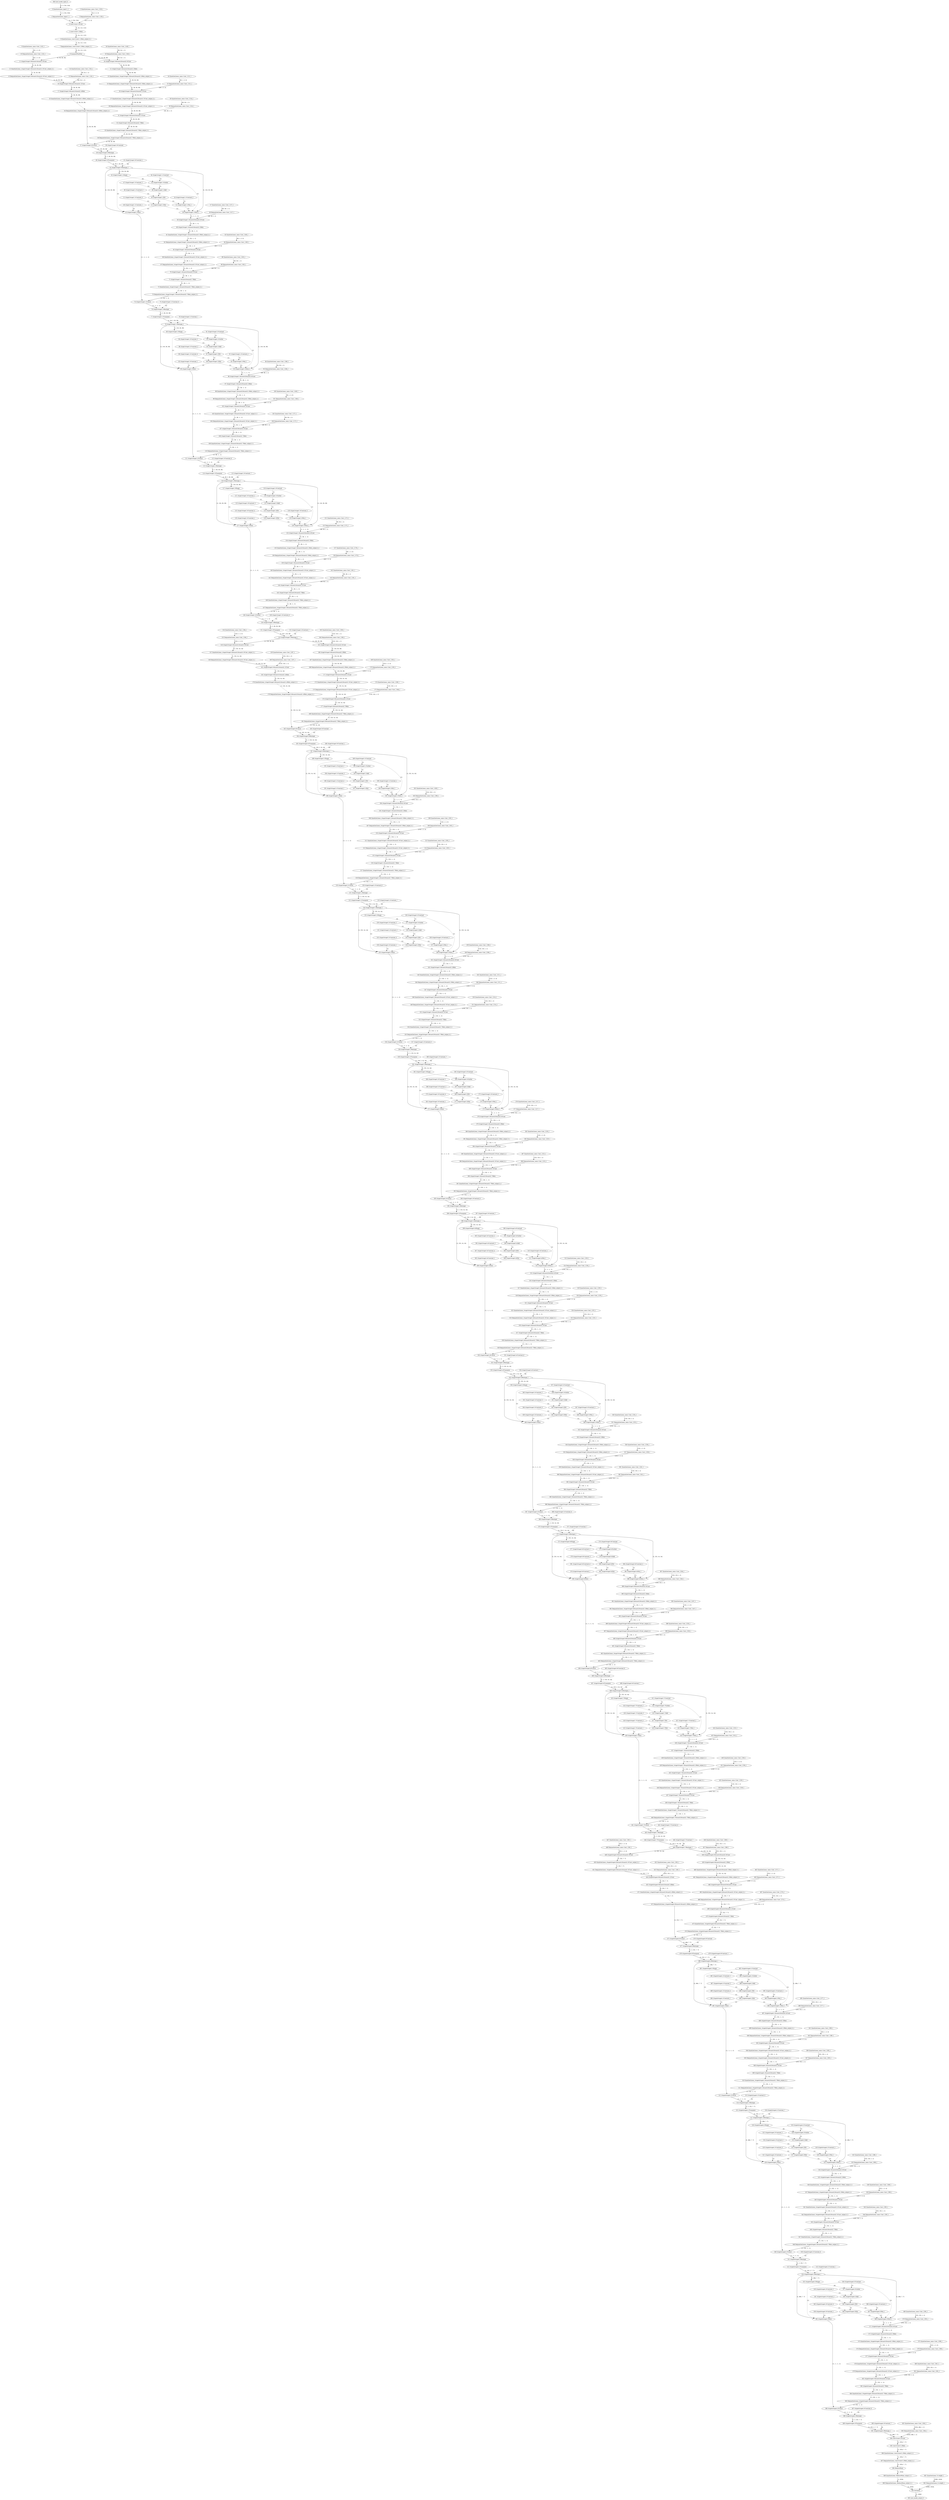 strict digraph  {
"0 QuantizeLinear_input.1_1" [id=0, type=QuantizeLinear];
"1 DequantizeLinear_input.1_1" [id=1, type=DequantizeLinear];
"2 QuantizeLinear_onnx^^Conv_1139_1" [id=2, label="2 QuantizeLinear_onnx::Conv_1139_1", type=QuantizeLinear];
"3 DequantizeLinear_onnx^^Conv_1139_1" [id=3, label="3 DequantizeLinear_onnx::Conv_1139_1", type=DequantizeLinear];
"4 /conv1/conv1.0/Conv" [id=4, type=Conv];
"5 /conv1/conv1.2/Relu" [id=5, type=Relu];
"6 QuantizeLinear_/conv1/conv1.2/Relu_output_0_1" [id=6, type=QuantizeLinear];
"7 DequantizeLinear_/conv1/conv1.2/Relu_output_0_1" [id=7, type=DequantizeLinear];
"8 /maxpool/MaxPool" [id=8, type=MaxPool];
"9 QuantizeLinear_onnx^^Conv_1142_1" [id=9, label="9 QuantizeLinear_onnx::Conv_1142_1", type=QuantizeLinear];
"10 DequantizeLinear_onnx^^Conv_1142_1" [id=10, label="10 DequantizeLinear_onnx::Conv_1142_1", type=DequantizeLinear];
"11 /stage2/stage2.0/branch1/branch1.0/Conv" [id=11, type=Conv];
"12 QuantizeLinear_/stage2/stage2.0/branch1/branch1.0/Conv_output_0_1" [id=12, type=QuantizeLinear];
"13 DequantizeLinear_/stage2/stage2.0/branch1/branch1.0/Conv_output_0_1" [id=13, type=DequantizeLinear];
"14 QuantizeLinear_onnx^^Conv_1145_1" [id=14, label="14 QuantizeLinear_onnx::Conv_1145_1", type=QuantizeLinear];
"15 DequantizeLinear_onnx^^Conv_1145_1" [id=15, label="15 DequantizeLinear_onnx::Conv_1145_1", type=DequantizeLinear];
"16 /stage2/stage2.0/branch1/branch1.2/Conv" [id=16, type=Conv];
"17 /stage2/stage2.0/branch1/branch1.4/Relu" [id=17, type=Relu];
"18 QuantizeLinear_onnx^^Conv_1148_1" [id=18, label="18 QuantizeLinear_onnx::Conv_1148_1", type=QuantizeLinear];
"19 DequantizeLinear_onnx^^Conv_1148_1" [id=19, label="19 DequantizeLinear_onnx::Conv_1148_1", type=DequantizeLinear];
"20 /stage2/stage2.0/branch2/branch2.0/Conv" [id=20, type=Conv];
"21 /stage2/stage2.0/branch2/branch2.2/Relu" [id=21, type=Relu];
"22 QuantizeLinear_/stage2/stage2.0/branch2/branch2.2/Relu_output_0_1" [id=22, type=QuantizeLinear];
"23 DequantizeLinear_/stage2/stage2.0/branch2/branch2.2/Relu_output_0_1" [id=23, type=DequantizeLinear];
"24 QuantizeLinear_onnx^^Conv_1151_1" [id=24, label="24 QuantizeLinear_onnx::Conv_1151_1", type=QuantizeLinear];
"25 DequantizeLinear_onnx^^Conv_1151_1" [id=25, label="25 DequantizeLinear_onnx::Conv_1151_1", type=DequantizeLinear];
"26 /stage2/stage2.0/branch2/branch2.3/Conv" [id=26, type=Conv];
"27 QuantizeLinear_/stage2/stage2.0/branch2/branch2.3/Conv_output_0_1" [id=27, type=QuantizeLinear];
"28 DequantizeLinear_/stage2/stage2.0/branch2/branch2.3/Conv_output_0_1" [id=28, type=DequantizeLinear];
"29 QuantizeLinear_onnx^^Conv_1154_1" [id=29, label="29 QuantizeLinear_onnx::Conv_1154_1", type=QuantizeLinear];
"30 DequantizeLinear_onnx^^Conv_1154_1" [id=30, label="30 DequantizeLinear_onnx::Conv_1154_1", type=DequantizeLinear];
"31 /stage2/stage2.0/branch2/branch2.5/Conv" [id=31, type=Conv];
"32 /stage2/stage2.0/branch2/branch2.7/Relu" [id=32, type=Relu];
"33 QuantizeLinear_/stage2/stage2.0/branch1/branch1.4/Relu_output_0_1" [id=33, type=QuantizeLinear];
"34 DequantizeLinear_/stage2/stage2.0/branch1/branch1.4/Relu_output_0_1" [id=34, type=DequantizeLinear];
"35 QuantizeLinear_/stage2/stage2.0/branch2/branch2.7/Relu_output_0_1" [id=35, type=QuantizeLinear];
"36 DequantizeLinear_/stage2/stage2.0/branch2/branch2.7/Relu_output_0_1" [id=36, type=DequantizeLinear];
"37 /stage2/stage2.0/Concat" [id=37, type=Concat];
"38 /stage2/stage2.0/Constant" [id=38, type=Constant];
"39 /stage2/stage2.0/Reshape" [id=39, type=Reshape];
"40 /stage2/stage2.0/Transpose" [id=40, type=Transpose];
"41 /stage2/stage2.0/Constant_1" [id=41, type=Constant];
"42 /stage2/stage2.0/Reshape_1" [id=42, type=Reshape];
"43 /stage2/stage2.1/Shape" [id=43, type=Shape];
"44 /stage2/stage2.1/Constant" [id=44, type=Constant];
"45 /stage2/stage2.1/Gather" [id=45, type=Gather];
"46 /stage2/stage2.1/Constant_1" [id=46, type=Constant];
"47 /stage2/stage2.1/Constant_2" [id=47, type=Constant];
"48 /stage2/stage2.1/Add" [id=48, type=Add];
"49 /stage2/stage2.1/Constant_3" [id=49, type=Constant];
"50 /stage2/stage2.1/Div" [id=50, type=Div];
"51 /stage2/stage2.1/Constant_4" [id=51, type=Constant];
"52 /stage2/stage2.1/Mul" [id=52, type=Mul];
"53 /stage2/stage2.1/Slice" [id=53, type=Slice];
"54 /stage2/stage2.1/Constant_5" [id=54, type=Constant];
"55 /stage2/stage2.1/Mul_1" [id=55, type=Mul];
"56 /stage2/stage2.1/Slice_1" [id=56, type=Slice];
"57 QuantizeLinear_onnx^^Conv_1157_1" [id=57, label="57 QuantizeLinear_onnx::Conv_1157_1", type=QuantizeLinear];
"58 DequantizeLinear_onnx^^Conv_1157_1" [id=58, label="58 DequantizeLinear_onnx::Conv_1157_1", type=DequantizeLinear];
"59 /stage2/stage2.1/branch2/branch2.0/Conv" [id=59, type=Conv];
"60 /stage2/stage2.1/branch2/branch2.2/Relu" [id=60, type=Relu];
"61 QuantizeLinear_/stage2/stage2.1/branch2/branch2.2/Relu_output_0_1" [id=61, type=QuantizeLinear];
"62 DequantizeLinear_/stage2/stage2.1/branch2/branch2.2/Relu_output_0_1" [id=62, type=DequantizeLinear];
"63 QuantizeLinear_onnx^^Conv_1160_1" [id=63, label="63 QuantizeLinear_onnx::Conv_1160_1", type=QuantizeLinear];
"64 DequantizeLinear_onnx^^Conv_1160_1" [id=64, label="64 DequantizeLinear_onnx::Conv_1160_1", type=DequantizeLinear];
"65 /stage2/stage2.1/branch2/branch2.3/Conv" [id=65, type=Conv];
"66 QuantizeLinear_/stage2/stage2.1/branch2/branch2.3/Conv_output_0_1" [id=66, type=QuantizeLinear];
"67 DequantizeLinear_/stage2/stage2.1/branch2/branch2.3/Conv_output_0_1" [id=67, type=DequantizeLinear];
"68 QuantizeLinear_onnx^^Conv_1163_1" [id=68, label="68 QuantizeLinear_onnx::Conv_1163_1", type=QuantizeLinear];
"69 DequantizeLinear_onnx^^Conv_1163_1" [id=69, label="69 DequantizeLinear_onnx::Conv_1163_1", type=DequantizeLinear];
"70 /stage2/stage2.1/branch2/branch2.5/Conv" [id=70, type=Conv];
"71 /stage2/stage2.1/branch2/branch2.7/Relu" [id=71, type=Relu];
"72 QuantizeLinear_/stage2/stage2.1/branch2/branch2.7/Relu_output_0_1" [id=72, type=QuantizeLinear];
"73 DequantizeLinear_/stage2/stage2.1/branch2/branch2.7/Relu_output_0_1" [id=73, type=DequantizeLinear];
"74 /stage2/stage2.1/Concat" [id=74, type=Concat];
"75 /stage2/stage2.1/Constant_6" [id=75, type=Constant];
"76 /stage2/stage2.1/Reshape" [id=76, type=Reshape];
"77 /stage2/stage2.1/Transpose" [id=77, type=Transpose];
"78 /stage2/stage2.1/Constant_7" [id=78, type=Constant];
"79 /stage2/stage2.1/Reshape_1" [id=79, type=Reshape];
"80 /stage2/stage2.2/Shape" [id=80, type=Shape];
"81 /stage2/stage2.2/Constant" [id=81, type=Constant];
"82 /stage2/stage2.2/Gather" [id=82, type=Gather];
"83 /stage2/stage2.2/Constant_1" [id=83, type=Constant];
"84 /stage2/stage2.2/Constant_2" [id=84, type=Constant];
"85 /stage2/stage2.2/Add" [id=85, type=Add];
"86 /stage2/stage2.2/Constant_3" [id=86, type=Constant];
"87 /stage2/stage2.2/Div" [id=87, type=Div];
"88 /stage2/stage2.2/Constant_4" [id=88, type=Constant];
"89 /stage2/stage2.2/Mul" [id=89, type=Mul];
"90 /stage2/stage2.2/Slice" [id=90, type=Slice];
"91 /stage2/stage2.2/Constant_5" [id=91, type=Constant];
"92 /stage2/stage2.2/Mul_1" [id=92, type=Mul];
"93 /stage2/stage2.2/Slice_1" [id=93, type=Slice];
"94 QuantizeLinear_onnx^^Conv_1166_1" [id=94, label="94 QuantizeLinear_onnx::Conv_1166_1", type=QuantizeLinear];
"95 DequantizeLinear_onnx^^Conv_1166_1" [id=95, label="95 DequantizeLinear_onnx::Conv_1166_1", type=DequantizeLinear];
"96 /stage2/stage2.2/branch2/branch2.0/Conv" [id=96, type=Conv];
"97 /stage2/stage2.2/branch2/branch2.2/Relu" [id=97, type=Relu];
"98 QuantizeLinear_/stage2/stage2.2/branch2/branch2.2/Relu_output_0_1" [id=98, type=QuantizeLinear];
"99 DequantizeLinear_/stage2/stage2.2/branch2/branch2.2/Relu_output_0_1" [id=99, type=DequantizeLinear];
"100 QuantizeLinear_onnx^^Conv_1169_1" [id=100, label="100 QuantizeLinear_onnx::Conv_1169_1", type=QuantizeLinear];
"101 DequantizeLinear_onnx^^Conv_1169_1" [id=101, label="101 DequantizeLinear_onnx::Conv_1169_1", type=DequantizeLinear];
"102 /stage2/stage2.2/branch2/branch2.3/Conv" [id=102, type=Conv];
"103 QuantizeLinear_/stage2/stage2.2/branch2/branch2.3/Conv_output_0_1" [id=103, type=QuantizeLinear];
"104 DequantizeLinear_/stage2/stage2.2/branch2/branch2.3/Conv_output_0_1" [id=104, type=DequantizeLinear];
"105 QuantizeLinear_onnx^^Conv_1172_1" [id=105, label="105 QuantizeLinear_onnx::Conv_1172_1", type=QuantizeLinear];
"106 DequantizeLinear_onnx^^Conv_1172_1" [id=106, label="106 DequantizeLinear_onnx::Conv_1172_1", type=DequantizeLinear];
"107 /stage2/stage2.2/branch2/branch2.5/Conv" [id=107, type=Conv];
"108 /stage2/stage2.2/branch2/branch2.7/Relu" [id=108, type=Relu];
"109 QuantizeLinear_/stage2/stage2.2/branch2/branch2.7/Relu_output_0_1" [id=109, type=QuantizeLinear];
"110 DequantizeLinear_/stage2/stage2.2/branch2/branch2.7/Relu_output_0_1" [id=110, type=DequantizeLinear];
"111 /stage2/stage2.2/Concat" [id=111, type=Concat];
"112 /stage2/stage2.2/Constant_6" [id=112, type=Constant];
"113 /stage2/stage2.2/Reshape" [id=113, type=Reshape];
"114 /stage2/stage2.2/Transpose" [id=114, type=Transpose];
"115 /stage2/stage2.2/Constant_7" [id=115, type=Constant];
"116 /stage2/stage2.2/Reshape_1" [id=116, type=Reshape];
"117 /stage2/stage2.3/Shape" [id=117, type=Shape];
"118 /stage2/stage2.3/Constant" [id=118, type=Constant];
"119 /stage2/stage2.3/Gather" [id=119, type=Gather];
"120 /stage2/stage2.3/Constant_1" [id=120, type=Constant];
"121 /stage2/stage2.3/Constant_2" [id=121, type=Constant];
"122 /stage2/stage2.3/Add" [id=122, type=Add];
"123 /stage2/stage2.3/Constant_3" [id=123, type=Constant];
"124 /stage2/stage2.3/Div" [id=124, type=Div];
"125 /stage2/stage2.3/Constant_4" [id=125, type=Constant];
"126 /stage2/stage2.3/Mul" [id=126, type=Mul];
"127 /stage2/stage2.3/Slice" [id=127, type=Slice];
"128 /stage2/stage2.3/Constant_5" [id=128, type=Constant];
"129 /stage2/stage2.3/Mul_1" [id=129, type=Mul];
"130 /stage2/stage2.3/Slice_1" [id=130, type=Slice];
"131 QuantizeLinear_onnx^^Conv_1175_1" [id=131, label="131 QuantizeLinear_onnx::Conv_1175_1", type=QuantizeLinear];
"132 DequantizeLinear_onnx^^Conv_1175_1" [id=132, label="132 DequantizeLinear_onnx::Conv_1175_1", type=DequantizeLinear];
"133 /stage2/stage2.3/branch2/branch2.0/Conv" [id=133, type=Conv];
"134 /stage2/stage2.3/branch2/branch2.2/Relu" [id=134, type=Relu];
"135 QuantizeLinear_/stage2/stage2.3/branch2/branch2.2/Relu_output_0_1" [id=135, type=QuantizeLinear];
"136 DequantizeLinear_/stage2/stage2.3/branch2/branch2.2/Relu_output_0_1" [id=136, type=DequantizeLinear];
"137 QuantizeLinear_onnx^^Conv_1178_1" [id=137, label="137 QuantizeLinear_onnx::Conv_1178_1", type=QuantizeLinear];
"138 DequantizeLinear_onnx^^Conv_1178_1" [id=138, label="138 DequantizeLinear_onnx::Conv_1178_1", type=DequantizeLinear];
"139 /stage2/stage2.3/branch2/branch2.3/Conv" [id=139, type=Conv];
"140 QuantizeLinear_/stage2/stage2.3/branch2/branch2.3/Conv_output_0_1" [id=140, type=QuantizeLinear];
"141 DequantizeLinear_/stage2/stage2.3/branch2/branch2.3/Conv_output_0_1" [id=141, type=DequantizeLinear];
"142 QuantizeLinear_onnx^^Conv_1181_1" [id=142, label="142 QuantizeLinear_onnx::Conv_1181_1", type=QuantizeLinear];
"143 DequantizeLinear_onnx^^Conv_1181_1" [id=143, label="143 DequantizeLinear_onnx::Conv_1181_1", type=DequantizeLinear];
"144 /stage2/stage2.3/branch2/branch2.5/Conv" [id=144, type=Conv];
"145 /stage2/stage2.3/branch2/branch2.7/Relu" [id=145, type=Relu];
"146 QuantizeLinear_/stage2/stage2.3/branch2/branch2.7/Relu_output_0_1" [id=146, type=QuantizeLinear];
"147 DequantizeLinear_/stage2/stage2.3/branch2/branch2.7/Relu_output_0_1" [id=147, type=DequantizeLinear];
"148 /stage2/stage2.3/Concat" [id=148, type=Concat];
"149 /stage2/stage2.3/Constant_6" [id=149, type=Constant];
"150 /stage2/stage2.3/Reshape" [id=150, type=Reshape];
"151 /stage2/stage2.3/Transpose" [id=151, type=Transpose];
"152 /stage2/stage2.3/Constant_7" [id=152, type=Constant];
"153 /stage2/stage2.3/Reshape_1" [id=153, type=Reshape];
"154 QuantizeLinear_onnx^^Conv_1184_1" [id=154, label="154 QuantizeLinear_onnx::Conv_1184_1", type=QuantizeLinear];
"155 DequantizeLinear_onnx^^Conv_1184_1" [id=155, label="155 DequantizeLinear_onnx::Conv_1184_1", type=DequantizeLinear];
"156 /stage3/stage3.0/branch1/branch1.0/Conv" [id=156, type=Conv];
"157 QuantizeLinear_/stage3/stage3.0/branch1/branch1.0/Conv_output_0_1" [id=157, type=QuantizeLinear];
"158 DequantizeLinear_/stage3/stage3.0/branch1/branch1.0/Conv_output_0_1" [id=158, type=DequantizeLinear];
"159 QuantizeLinear_onnx^^Conv_1187_1" [id=159, label="159 QuantizeLinear_onnx::Conv_1187_1", type=QuantizeLinear];
"160 DequantizeLinear_onnx^^Conv_1187_1" [id=160, label="160 DequantizeLinear_onnx::Conv_1187_1", type=DequantizeLinear];
"161 /stage3/stage3.0/branch1/branch1.2/Conv" [id=161, type=Conv];
"162 /stage3/stage3.0/branch1/branch1.4/Relu" [id=162, type=Relu];
"163 QuantizeLinear_onnx^^Conv_1190_1" [id=163, label="163 QuantizeLinear_onnx::Conv_1190_1", type=QuantizeLinear];
"164 DequantizeLinear_onnx^^Conv_1190_1" [id=164, label="164 DequantizeLinear_onnx::Conv_1190_1", type=DequantizeLinear];
"165 /stage3/stage3.0/branch2/branch2.0/Conv" [id=165, type=Conv];
"166 /stage3/stage3.0/branch2/branch2.2/Relu" [id=166, type=Relu];
"167 QuantizeLinear_/stage3/stage3.0/branch2/branch2.2/Relu_output_0_1" [id=167, type=QuantizeLinear];
"168 DequantizeLinear_/stage3/stage3.0/branch2/branch2.2/Relu_output_0_1" [id=168, type=DequantizeLinear];
"169 QuantizeLinear_onnx^^Conv_1193_1" [id=169, label="169 QuantizeLinear_onnx::Conv_1193_1", type=QuantizeLinear];
"170 DequantizeLinear_onnx^^Conv_1193_1" [id=170, label="170 DequantizeLinear_onnx::Conv_1193_1", type=DequantizeLinear];
"171 /stage3/stage3.0/branch2/branch2.3/Conv" [id=171, type=Conv];
"172 QuantizeLinear_/stage3/stage3.0/branch2/branch2.3/Conv_output_0_1" [id=172, type=QuantizeLinear];
"173 DequantizeLinear_/stage3/stage3.0/branch2/branch2.3/Conv_output_0_1" [id=173, type=DequantizeLinear];
"174 QuantizeLinear_onnx^^Conv_1196_1" [id=174, label="174 QuantizeLinear_onnx::Conv_1196_1", type=QuantizeLinear];
"175 DequantizeLinear_onnx^^Conv_1196_1" [id=175, label="175 DequantizeLinear_onnx::Conv_1196_1", type=DequantizeLinear];
"176 /stage3/stage3.0/branch2/branch2.5/Conv" [id=176, type=Conv];
"177 /stage3/stage3.0/branch2/branch2.7/Relu" [id=177, type=Relu];
"178 QuantizeLinear_/stage3/stage3.0/branch1/branch1.4/Relu_output_0_1" [id=178, type=QuantizeLinear];
"179 DequantizeLinear_/stage3/stage3.0/branch1/branch1.4/Relu_output_0_1" [id=179, type=DequantizeLinear];
"180 QuantizeLinear_/stage3/stage3.0/branch2/branch2.7/Relu_output_0_1" [id=180, type=QuantizeLinear];
"181 DequantizeLinear_/stage3/stage3.0/branch2/branch2.7/Relu_output_0_1" [id=181, type=DequantizeLinear];
"182 /stage3/stage3.0/Concat" [id=182, type=Concat];
"183 /stage3/stage3.0/Constant" [id=183, type=Constant];
"184 /stage3/stage3.0/Reshape" [id=184, type=Reshape];
"185 /stage3/stage3.0/Transpose" [id=185, type=Transpose];
"186 /stage3/stage3.0/Constant_1" [id=186, type=Constant];
"187 /stage3/stage3.0/Reshape_1" [id=187, type=Reshape];
"188 /stage3/stage3.1/Shape" [id=188, type=Shape];
"189 /stage3/stage3.1/Constant" [id=189, type=Constant];
"190 /stage3/stage3.1/Gather" [id=190, type=Gather];
"191 /stage3/stage3.1/Constant_1" [id=191, type=Constant];
"192 /stage3/stage3.1/Constant_2" [id=192, type=Constant];
"193 /stage3/stage3.1/Add" [id=193, type=Add];
"194 /stage3/stage3.1/Constant_3" [id=194, type=Constant];
"195 /stage3/stage3.1/Div" [id=195, type=Div];
"196 /stage3/stage3.1/Constant_4" [id=196, type=Constant];
"197 /stage3/stage3.1/Mul" [id=197, type=Mul];
"198 /stage3/stage3.1/Slice" [id=198, type=Slice];
"199 /stage3/stage3.1/Constant_5" [id=199, type=Constant];
"200 /stage3/stage3.1/Mul_1" [id=200, type=Mul];
"201 /stage3/stage3.1/Slice_1" [id=201, type=Slice];
"202 QuantizeLinear_onnx^^Conv_1199_1" [id=202, label="202 QuantizeLinear_onnx::Conv_1199_1", type=QuantizeLinear];
"203 DequantizeLinear_onnx^^Conv_1199_1" [id=203, label="203 DequantizeLinear_onnx::Conv_1199_1", type=DequantizeLinear];
"204 /stage3/stage3.1/branch2/branch2.0/Conv" [id=204, type=Conv];
"205 /stage3/stage3.1/branch2/branch2.2/Relu" [id=205, type=Relu];
"206 QuantizeLinear_/stage3/stage3.1/branch2/branch2.2/Relu_output_0_1" [id=206, type=QuantizeLinear];
"207 DequantizeLinear_/stage3/stage3.1/branch2/branch2.2/Relu_output_0_1" [id=207, type=DequantizeLinear];
"208 QuantizeLinear_onnx^^Conv_1202_1" [id=208, label="208 QuantizeLinear_onnx::Conv_1202_1", type=QuantizeLinear];
"209 DequantizeLinear_onnx^^Conv_1202_1" [id=209, label="209 DequantizeLinear_onnx::Conv_1202_1", type=DequantizeLinear];
"210 /stage3/stage3.1/branch2/branch2.3/Conv" [id=210, type=Conv];
"211 QuantizeLinear_/stage3/stage3.1/branch2/branch2.3/Conv_output_0_1" [id=211, type=QuantizeLinear];
"212 DequantizeLinear_/stage3/stage3.1/branch2/branch2.3/Conv_output_0_1" [id=212, type=DequantizeLinear];
"213 QuantizeLinear_onnx^^Conv_1205_1" [id=213, label="213 QuantizeLinear_onnx::Conv_1205_1", type=QuantizeLinear];
"214 DequantizeLinear_onnx^^Conv_1205_1" [id=214, label="214 DequantizeLinear_onnx::Conv_1205_1", type=DequantizeLinear];
"215 /stage3/stage3.1/branch2/branch2.5/Conv" [id=215, type=Conv];
"216 /stage3/stage3.1/branch2/branch2.7/Relu" [id=216, type=Relu];
"217 QuantizeLinear_/stage3/stage3.1/branch2/branch2.7/Relu_output_0_1" [id=217, type=QuantizeLinear];
"218 DequantizeLinear_/stage3/stage3.1/branch2/branch2.7/Relu_output_0_1" [id=218, type=DequantizeLinear];
"219 /stage3/stage3.1/Concat" [id=219, type=Concat];
"220 /stage3/stage3.1/Constant_6" [id=220, type=Constant];
"221 /stage3/stage3.1/Reshape" [id=221, type=Reshape];
"222 /stage3/stage3.1/Transpose" [id=222, type=Transpose];
"223 /stage3/stage3.1/Constant_7" [id=223, type=Constant];
"224 /stage3/stage3.1/Reshape_1" [id=224, type=Reshape];
"225 /stage3/stage3.2/Shape" [id=225, type=Shape];
"226 /stage3/stage3.2/Constant" [id=226, type=Constant];
"227 /stage3/stage3.2/Gather" [id=227, type=Gather];
"228 /stage3/stage3.2/Constant_1" [id=228, type=Constant];
"229 /stage3/stage3.2/Constant_2" [id=229, type=Constant];
"230 /stage3/stage3.2/Add" [id=230, type=Add];
"231 /stage3/stage3.2/Constant_3" [id=231, type=Constant];
"232 /stage3/stage3.2/Div" [id=232, type=Div];
"233 /stage3/stage3.2/Constant_4" [id=233, type=Constant];
"234 /stage3/stage3.2/Mul" [id=234, type=Mul];
"235 /stage3/stage3.2/Slice" [id=235, type=Slice];
"236 /stage3/stage3.2/Constant_5" [id=236, type=Constant];
"237 /stage3/stage3.2/Mul_1" [id=237, type=Mul];
"238 /stage3/stage3.2/Slice_1" [id=238, type=Slice];
"239 QuantizeLinear_onnx^^Conv_1208_1" [id=239, label="239 QuantizeLinear_onnx::Conv_1208_1", type=QuantizeLinear];
"240 DequantizeLinear_onnx^^Conv_1208_1" [id=240, label="240 DequantizeLinear_onnx::Conv_1208_1", type=DequantizeLinear];
"241 /stage3/stage3.2/branch2/branch2.0/Conv" [id=241, type=Conv];
"242 /stage3/stage3.2/branch2/branch2.2/Relu" [id=242, type=Relu];
"243 QuantizeLinear_/stage3/stage3.2/branch2/branch2.2/Relu_output_0_1" [id=243, type=QuantizeLinear];
"244 DequantizeLinear_/stage3/stage3.2/branch2/branch2.2/Relu_output_0_1" [id=244, type=DequantizeLinear];
"245 QuantizeLinear_onnx^^Conv_1211_1" [id=245, label="245 QuantizeLinear_onnx::Conv_1211_1", type=QuantizeLinear];
"246 DequantizeLinear_onnx^^Conv_1211_1" [id=246, label="246 DequantizeLinear_onnx::Conv_1211_1", type=DequantizeLinear];
"247 /stage3/stage3.2/branch2/branch2.3/Conv" [id=247, type=Conv];
"248 QuantizeLinear_/stage3/stage3.2/branch2/branch2.3/Conv_output_0_1" [id=248, type=QuantizeLinear];
"249 DequantizeLinear_/stage3/stage3.2/branch2/branch2.3/Conv_output_0_1" [id=249, type=DequantizeLinear];
"250 QuantizeLinear_onnx^^Conv_1214_1" [id=250, label="250 QuantizeLinear_onnx::Conv_1214_1", type=QuantizeLinear];
"251 DequantizeLinear_onnx^^Conv_1214_1" [id=251, label="251 DequantizeLinear_onnx::Conv_1214_1", type=DequantizeLinear];
"252 /stage3/stage3.2/branch2/branch2.5/Conv" [id=252, type=Conv];
"253 /stage3/stage3.2/branch2/branch2.7/Relu" [id=253, type=Relu];
"254 QuantizeLinear_/stage3/stage3.2/branch2/branch2.7/Relu_output_0_1" [id=254, type=QuantizeLinear];
"255 DequantizeLinear_/stage3/stage3.2/branch2/branch2.7/Relu_output_0_1" [id=255, type=DequantizeLinear];
"256 /stage3/stage3.2/Concat" [id=256, type=Concat];
"257 /stage3/stage3.2/Constant_6" [id=257, type=Constant];
"258 /stage3/stage3.2/Reshape" [id=258, type=Reshape];
"259 /stage3/stage3.2/Transpose" [id=259, type=Transpose];
"260 /stage3/stage3.2/Constant_7" [id=260, type=Constant];
"261 /stage3/stage3.2/Reshape_1" [id=261, type=Reshape];
"262 /stage3/stage3.3/Shape" [id=262, type=Shape];
"263 /stage3/stage3.3/Constant" [id=263, type=Constant];
"264 /stage3/stage3.3/Gather" [id=264, type=Gather];
"265 /stage3/stage3.3/Constant_1" [id=265, type=Constant];
"266 /stage3/stage3.3/Constant_2" [id=266, type=Constant];
"267 /stage3/stage3.3/Add" [id=267, type=Add];
"268 /stage3/stage3.3/Constant_3" [id=268, type=Constant];
"269 /stage3/stage3.3/Div" [id=269, type=Div];
"270 /stage3/stage3.3/Constant_4" [id=270, type=Constant];
"271 /stage3/stage3.3/Mul" [id=271, type=Mul];
"272 /stage3/stage3.3/Slice" [id=272, type=Slice];
"273 /stage3/stage3.3/Constant_5" [id=273, type=Constant];
"274 /stage3/stage3.3/Mul_1" [id=274, type=Mul];
"275 /stage3/stage3.3/Slice_1" [id=275, type=Slice];
"276 QuantizeLinear_onnx^^Conv_1217_1" [id=276, label="276 QuantizeLinear_onnx::Conv_1217_1", type=QuantizeLinear];
"277 DequantizeLinear_onnx^^Conv_1217_1" [id=277, label="277 DequantizeLinear_onnx::Conv_1217_1", type=DequantizeLinear];
"278 /stage3/stage3.3/branch2/branch2.0/Conv" [id=278, type=Conv];
"279 /stage3/stage3.3/branch2/branch2.2/Relu" [id=279, type=Relu];
"280 QuantizeLinear_/stage3/stage3.3/branch2/branch2.2/Relu_output_0_1" [id=280, type=QuantizeLinear];
"281 DequantizeLinear_/stage3/stage3.3/branch2/branch2.2/Relu_output_0_1" [id=281, type=DequantizeLinear];
"282 QuantizeLinear_onnx^^Conv_1220_1" [id=282, label="282 QuantizeLinear_onnx::Conv_1220_1", type=QuantizeLinear];
"283 DequantizeLinear_onnx^^Conv_1220_1" [id=283, label="283 DequantizeLinear_onnx::Conv_1220_1", type=DequantizeLinear];
"284 /stage3/stage3.3/branch2/branch2.3/Conv" [id=284, type=Conv];
"285 QuantizeLinear_/stage3/stage3.3/branch2/branch2.3/Conv_output_0_1" [id=285, type=QuantizeLinear];
"286 DequantizeLinear_/stage3/stage3.3/branch2/branch2.3/Conv_output_0_1" [id=286, type=DequantizeLinear];
"287 QuantizeLinear_onnx^^Conv_1223_1" [id=287, label="287 QuantizeLinear_onnx::Conv_1223_1", type=QuantizeLinear];
"288 DequantizeLinear_onnx^^Conv_1223_1" [id=288, label="288 DequantizeLinear_onnx::Conv_1223_1", type=DequantizeLinear];
"289 /stage3/stage3.3/branch2/branch2.5/Conv" [id=289, type=Conv];
"290 /stage3/stage3.3/branch2/branch2.7/Relu" [id=290, type=Relu];
"291 QuantizeLinear_/stage3/stage3.3/branch2/branch2.7/Relu_output_0_1" [id=291, type=QuantizeLinear];
"292 DequantizeLinear_/stage3/stage3.3/branch2/branch2.7/Relu_output_0_1" [id=292, type=DequantizeLinear];
"293 /stage3/stage3.3/Concat" [id=293, type=Concat];
"294 /stage3/stage3.3/Constant_6" [id=294, type=Constant];
"295 /stage3/stage3.3/Reshape" [id=295, type=Reshape];
"296 /stage3/stage3.3/Transpose" [id=296, type=Transpose];
"297 /stage3/stage3.3/Constant_7" [id=297, type=Constant];
"298 /stage3/stage3.3/Reshape_1" [id=298, type=Reshape];
"299 /stage3/stage3.4/Shape" [id=299, type=Shape];
"300 /stage3/stage3.4/Constant" [id=300, type=Constant];
"301 /stage3/stage3.4/Gather" [id=301, type=Gather];
"302 /stage3/stage3.4/Constant_1" [id=302, type=Constant];
"303 /stage3/stage3.4/Constant_2" [id=303, type=Constant];
"304 /stage3/stage3.4/Add" [id=304, type=Add];
"305 /stage3/stage3.4/Constant_3" [id=305, type=Constant];
"306 /stage3/stage3.4/Div" [id=306, type=Div];
"307 /stage3/stage3.4/Constant_4" [id=307, type=Constant];
"308 /stage3/stage3.4/Mul" [id=308, type=Mul];
"309 /stage3/stage3.4/Slice" [id=309, type=Slice];
"310 /stage3/stage3.4/Constant_5" [id=310, type=Constant];
"311 /stage3/stage3.4/Mul_1" [id=311, type=Mul];
"312 /stage3/stage3.4/Slice_1" [id=312, type=Slice];
"313 QuantizeLinear_onnx^^Conv_1226_1" [id=313, label="313 QuantizeLinear_onnx::Conv_1226_1", type=QuantizeLinear];
"314 DequantizeLinear_onnx^^Conv_1226_1" [id=314, label="314 DequantizeLinear_onnx::Conv_1226_1", type=DequantizeLinear];
"315 /stage3/stage3.4/branch2/branch2.0/Conv" [id=315, type=Conv];
"316 /stage3/stage3.4/branch2/branch2.2/Relu" [id=316, type=Relu];
"317 QuantizeLinear_/stage3/stage3.4/branch2/branch2.2/Relu_output_0_1" [id=317, type=QuantizeLinear];
"318 DequantizeLinear_/stage3/stage3.4/branch2/branch2.2/Relu_output_0_1" [id=318, type=DequantizeLinear];
"319 QuantizeLinear_onnx^^Conv_1229_1" [id=319, label="319 QuantizeLinear_onnx::Conv_1229_1", type=QuantizeLinear];
"320 DequantizeLinear_onnx^^Conv_1229_1" [id=320, label="320 DequantizeLinear_onnx::Conv_1229_1", type=DequantizeLinear];
"321 /stage3/stage3.4/branch2/branch2.3/Conv" [id=321, type=Conv];
"322 QuantizeLinear_/stage3/stage3.4/branch2/branch2.3/Conv_output_0_1" [id=322, type=QuantizeLinear];
"323 DequantizeLinear_/stage3/stage3.4/branch2/branch2.3/Conv_output_0_1" [id=323, type=DequantizeLinear];
"324 QuantizeLinear_onnx^^Conv_1232_1" [id=324, label="324 QuantizeLinear_onnx::Conv_1232_1", type=QuantizeLinear];
"325 DequantizeLinear_onnx^^Conv_1232_1" [id=325, label="325 DequantizeLinear_onnx::Conv_1232_1", type=DequantizeLinear];
"326 /stage3/stage3.4/branch2/branch2.5/Conv" [id=326, type=Conv];
"327 /stage3/stage3.4/branch2/branch2.7/Relu" [id=327, type=Relu];
"328 QuantizeLinear_/stage3/stage3.4/branch2/branch2.7/Relu_output_0_1" [id=328, type=QuantizeLinear];
"329 DequantizeLinear_/stage3/stage3.4/branch2/branch2.7/Relu_output_0_1" [id=329, type=DequantizeLinear];
"330 /stage3/stage3.4/Concat" [id=330, type=Concat];
"331 /stage3/stage3.4/Constant_6" [id=331, type=Constant];
"332 /stage3/stage3.4/Reshape" [id=332, type=Reshape];
"333 /stage3/stage3.4/Transpose" [id=333, type=Transpose];
"334 /stage3/stage3.4/Constant_7" [id=334, type=Constant];
"335 /stage3/stage3.4/Reshape_1" [id=335, type=Reshape];
"336 /stage3/stage3.5/Shape" [id=336, type=Shape];
"337 /stage3/stage3.5/Constant" [id=337, type=Constant];
"338 /stage3/stage3.5/Gather" [id=338, type=Gather];
"339 /stage3/stage3.5/Constant_1" [id=339, type=Constant];
"340 /stage3/stage3.5/Constant_2" [id=340, type=Constant];
"341 /stage3/stage3.5/Add" [id=341, type=Add];
"342 /stage3/stage3.5/Constant_3" [id=342, type=Constant];
"343 /stage3/stage3.5/Div" [id=343, type=Div];
"344 /stage3/stage3.5/Constant_4" [id=344, type=Constant];
"345 /stage3/stage3.5/Mul" [id=345, type=Mul];
"346 /stage3/stage3.5/Slice" [id=346, type=Slice];
"347 /stage3/stage3.5/Constant_5" [id=347, type=Constant];
"348 /stage3/stage3.5/Mul_1" [id=348, type=Mul];
"349 /stage3/stage3.5/Slice_1" [id=349, type=Slice];
"350 QuantizeLinear_onnx^^Conv_1235_1" [id=350, label="350 QuantizeLinear_onnx::Conv_1235_1", type=QuantizeLinear];
"351 DequantizeLinear_onnx^^Conv_1235_1" [id=351, label="351 DequantizeLinear_onnx::Conv_1235_1", type=DequantizeLinear];
"352 /stage3/stage3.5/branch2/branch2.0/Conv" [id=352, type=Conv];
"353 /stage3/stage3.5/branch2/branch2.2/Relu" [id=353, type=Relu];
"354 QuantizeLinear_/stage3/stage3.5/branch2/branch2.2/Relu_output_0_1" [id=354, type=QuantizeLinear];
"355 DequantizeLinear_/stage3/stage3.5/branch2/branch2.2/Relu_output_0_1" [id=355, type=DequantizeLinear];
"356 QuantizeLinear_onnx^^Conv_1238_1" [id=356, label="356 QuantizeLinear_onnx::Conv_1238_1", type=QuantizeLinear];
"357 DequantizeLinear_onnx^^Conv_1238_1" [id=357, label="357 DequantizeLinear_onnx::Conv_1238_1", type=DequantizeLinear];
"358 /stage3/stage3.5/branch2/branch2.3/Conv" [id=358, type=Conv];
"359 QuantizeLinear_/stage3/stage3.5/branch2/branch2.3/Conv_output_0_1" [id=359, type=QuantizeLinear];
"360 DequantizeLinear_/stage3/stage3.5/branch2/branch2.3/Conv_output_0_1" [id=360, type=DequantizeLinear];
"361 QuantizeLinear_onnx^^Conv_1241_1" [id=361, label="361 QuantizeLinear_onnx::Conv_1241_1", type=QuantizeLinear];
"362 DequantizeLinear_onnx^^Conv_1241_1" [id=362, label="362 DequantizeLinear_onnx::Conv_1241_1", type=DequantizeLinear];
"363 /stage3/stage3.5/branch2/branch2.5/Conv" [id=363, type=Conv];
"364 /stage3/stage3.5/branch2/branch2.7/Relu" [id=364, type=Relu];
"365 QuantizeLinear_/stage3/stage3.5/branch2/branch2.7/Relu_output_0_1" [id=365, type=QuantizeLinear];
"366 DequantizeLinear_/stage3/stage3.5/branch2/branch2.7/Relu_output_0_1" [id=366, type=DequantizeLinear];
"367 /stage3/stage3.5/Concat" [id=367, type=Concat];
"368 /stage3/stage3.5/Constant_6" [id=368, type=Constant];
"369 /stage3/stage3.5/Reshape" [id=369, type=Reshape];
"370 /stage3/stage3.5/Transpose" [id=370, type=Transpose];
"371 /stage3/stage3.5/Constant_7" [id=371, type=Constant];
"372 /stage3/stage3.5/Reshape_1" [id=372, type=Reshape];
"373 /stage3/stage3.6/Shape" [id=373, type=Shape];
"374 /stage3/stage3.6/Constant" [id=374, type=Constant];
"375 /stage3/stage3.6/Gather" [id=375, type=Gather];
"376 /stage3/stage3.6/Constant_1" [id=376, type=Constant];
"377 /stage3/stage3.6/Constant_2" [id=377, type=Constant];
"378 /stage3/stage3.6/Add" [id=378, type=Add];
"379 /stage3/stage3.6/Constant_3" [id=379, type=Constant];
"380 /stage3/stage3.6/Div" [id=380, type=Div];
"381 /stage3/stage3.6/Constant_4" [id=381, type=Constant];
"382 /stage3/stage3.6/Mul" [id=382, type=Mul];
"383 /stage3/stage3.6/Slice" [id=383, type=Slice];
"384 /stage3/stage3.6/Constant_5" [id=384, type=Constant];
"385 /stage3/stage3.6/Mul_1" [id=385, type=Mul];
"386 /stage3/stage3.6/Slice_1" [id=386, type=Slice];
"387 QuantizeLinear_onnx^^Conv_1244_1" [id=387, label="387 QuantizeLinear_onnx::Conv_1244_1", type=QuantizeLinear];
"388 DequantizeLinear_onnx^^Conv_1244_1" [id=388, label="388 DequantizeLinear_onnx::Conv_1244_1", type=DequantizeLinear];
"389 /stage3/stage3.6/branch2/branch2.0/Conv" [id=389, type=Conv];
"390 /stage3/stage3.6/branch2/branch2.2/Relu" [id=390, type=Relu];
"391 QuantizeLinear_/stage3/stage3.6/branch2/branch2.2/Relu_output_0_1" [id=391, type=QuantizeLinear];
"392 DequantizeLinear_/stage3/stage3.6/branch2/branch2.2/Relu_output_0_1" [id=392, type=DequantizeLinear];
"393 QuantizeLinear_onnx^^Conv_1247_1" [id=393, label="393 QuantizeLinear_onnx::Conv_1247_1", type=QuantizeLinear];
"394 DequantizeLinear_onnx^^Conv_1247_1" [id=394, label="394 DequantizeLinear_onnx::Conv_1247_1", type=DequantizeLinear];
"395 /stage3/stage3.6/branch2/branch2.3/Conv" [id=395, type=Conv];
"396 QuantizeLinear_/stage3/stage3.6/branch2/branch2.3/Conv_output_0_1" [id=396, type=QuantizeLinear];
"397 DequantizeLinear_/stage3/stage3.6/branch2/branch2.3/Conv_output_0_1" [id=397, type=DequantizeLinear];
"398 QuantizeLinear_onnx^^Conv_1250_1" [id=398, label="398 QuantizeLinear_onnx::Conv_1250_1", type=QuantizeLinear];
"399 DequantizeLinear_onnx^^Conv_1250_1" [id=399, label="399 DequantizeLinear_onnx::Conv_1250_1", type=DequantizeLinear];
"400 /stage3/stage3.6/branch2/branch2.5/Conv" [id=400, type=Conv];
"401 /stage3/stage3.6/branch2/branch2.7/Relu" [id=401, type=Relu];
"402 QuantizeLinear_/stage3/stage3.6/branch2/branch2.7/Relu_output_0_1" [id=402, type=QuantizeLinear];
"403 DequantizeLinear_/stage3/stage3.6/branch2/branch2.7/Relu_output_0_1" [id=403, type=DequantizeLinear];
"404 /stage3/stage3.6/Concat" [id=404, type=Concat];
"405 /stage3/stage3.6/Constant_6" [id=405, type=Constant];
"406 /stage3/stage3.6/Reshape" [id=406, type=Reshape];
"407 /stage3/stage3.6/Transpose" [id=407, type=Transpose];
"408 /stage3/stage3.6/Constant_7" [id=408, type=Constant];
"409 /stage3/stage3.6/Reshape_1" [id=409, type=Reshape];
"410 /stage3/stage3.7/Shape" [id=410, type=Shape];
"411 /stage3/stage3.7/Constant" [id=411, type=Constant];
"412 /stage3/stage3.7/Gather" [id=412, type=Gather];
"413 /stage3/stage3.7/Constant_1" [id=413, type=Constant];
"414 /stage3/stage3.7/Constant_2" [id=414, type=Constant];
"415 /stage3/stage3.7/Add" [id=415, type=Add];
"416 /stage3/stage3.7/Constant_3" [id=416, type=Constant];
"417 /stage3/stage3.7/Div" [id=417, type=Div];
"418 /stage3/stage3.7/Constant_4" [id=418, type=Constant];
"419 /stage3/stage3.7/Mul" [id=419, type=Mul];
"420 /stage3/stage3.7/Slice" [id=420, type=Slice];
"421 /stage3/stage3.7/Constant_5" [id=421, type=Constant];
"422 /stage3/stage3.7/Mul_1" [id=422, type=Mul];
"423 /stage3/stage3.7/Slice_1" [id=423, type=Slice];
"424 QuantizeLinear_onnx^^Conv_1253_1" [id=424, label="424 QuantizeLinear_onnx::Conv_1253_1", type=QuantizeLinear];
"425 DequantizeLinear_onnx^^Conv_1253_1" [id=425, label="425 DequantizeLinear_onnx::Conv_1253_1", type=DequantizeLinear];
"426 /stage3/stage3.7/branch2/branch2.0/Conv" [id=426, type=Conv];
"427 /stage3/stage3.7/branch2/branch2.2/Relu" [id=427, type=Relu];
"428 QuantizeLinear_/stage3/stage3.7/branch2/branch2.2/Relu_output_0_1" [id=428, type=QuantizeLinear];
"429 DequantizeLinear_/stage3/stage3.7/branch2/branch2.2/Relu_output_0_1" [id=429, type=DequantizeLinear];
"430 QuantizeLinear_onnx^^Conv_1256_1" [id=430, label="430 QuantizeLinear_onnx::Conv_1256_1", type=QuantizeLinear];
"431 DequantizeLinear_onnx^^Conv_1256_1" [id=431, label="431 DequantizeLinear_onnx::Conv_1256_1", type=DequantizeLinear];
"432 /stage3/stage3.7/branch2/branch2.3/Conv" [id=432, type=Conv];
"433 QuantizeLinear_/stage3/stage3.7/branch2/branch2.3/Conv_output_0_1" [id=433, type=QuantizeLinear];
"434 DequantizeLinear_/stage3/stage3.7/branch2/branch2.3/Conv_output_0_1" [id=434, type=DequantizeLinear];
"435 QuantizeLinear_onnx^^Conv_1259_1" [id=435, label="435 QuantizeLinear_onnx::Conv_1259_1", type=QuantizeLinear];
"436 DequantizeLinear_onnx^^Conv_1259_1" [id=436, label="436 DequantizeLinear_onnx::Conv_1259_1", type=DequantizeLinear];
"437 /stage3/stage3.7/branch2/branch2.5/Conv" [id=437, type=Conv];
"438 /stage3/stage3.7/branch2/branch2.7/Relu" [id=438, type=Relu];
"439 QuantizeLinear_/stage3/stage3.7/branch2/branch2.7/Relu_output_0_1" [id=439, type=QuantizeLinear];
"440 DequantizeLinear_/stage3/stage3.7/branch2/branch2.7/Relu_output_0_1" [id=440, type=DequantizeLinear];
"441 /stage3/stage3.7/Concat" [id=441, type=Concat];
"442 /stage3/stage3.7/Constant_6" [id=442, type=Constant];
"443 /stage3/stage3.7/Reshape" [id=443, type=Reshape];
"444 /stage3/stage3.7/Transpose" [id=444, type=Transpose];
"445 /stage3/stage3.7/Constant_7" [id=445, type=Constant];
"446 /stage3/stage3.7/Reshape_1" [id=446, type=Reshape];
"447 QuantizeLinear_onnx^^Conv_1262_1" [id=447, label="447 QuantizeLinear_onnx::Conv_1262_1", type=QuantizeLinear];
"448 DequantizeLinear_onnx^^Conv_1262_1" [id=448, label="448 DequantizeLinear_onnx::Conv_1262_1", type=DequantizeLinear];
"449 /stage4/stage4.0/branch1/branch1.0/Conv" [id=449, type=Conv];
"450 QuantizeLinear_/stage4/stage4.0/branch1/branch1.0/Conv_output_0_1" [id=450, type=QuantizeLinear];
"451 DequantizeLinear_/stage4/stage4.0/branch1/branch1.0/Conv_output_0_1" [id=451, type=DequantizeLinear];
"452 QuantizeLinear_onnx^^Conv_1265_1" [id=452, label="452 QuantizeLinear_onnx::Conv_1265_1", type=QuantizeLinear];
"453 DequantizeLinear_onnx^^Conv_1265_1" [id=453, label="453 DequantizeLinear_onnx::Conv_1265_1", type=DequantizeLinear];
"454 /stage4/stage4.0/branch1/branch1.2/Conv" [id=454, type=Conv];
"455 /stage4/stage4.0/branch1/branch1.4/Relu" [id=455, type=Relu];
"456 QuantizeLinear_onnx^^Conv_1268_1" [id=456, label="456 QuantizeLinear_onnx::Conv_1268_1", type=QuantizeLinear];
"457 DequantizeLinear_onnx^^Conv_1268_1" [id=457, label="457 DequantizeLinear_onnx::Conv_1268_1", type=DequantizeLinear];
"458 /stage4/stage4.0/branch2/branch2.0/Conv" [id=458, type=Conv];
"459 /stage4/stage4.0/branch2/branch2.2/Relu" [id=459, type=Relu];
"460 QuantizeLinear_/stage4/stage4.0/branch2/branch2.2/Relu_output_0_1" [id=460, type=QuantizeLinear];
"461 DequantizeLinear_/stage4/stage4.0/branch2/branch2.2/Relu_output_0_1" [id=461, type=DequantizeLinear];
"462 QuantizeLinear_onnx^^Conv_1271_1" [id=462, label="462 QuantizeLinear_onnx::Conv_1271_1", type=QuantizeLinear];
"463 DequantizeLinear_onnx^^Conv_1271_1" [id=463, label="463 DequantizeLinear_onnx::Conv_1271_1", type=DequantizeLinear];
"464 /stage4/stage4.0/branch2/branch2.3/Conv" [id=464, type=Conv];
"465 QuantizeLinear_/stage4/stage4.0/branch2/branch2.3/Conv_output_0_1" [id=465, type=QuantizeLinear];
"466 DequantizeLinear_/stage4/stage4.0/branch2/branch2.3/Conv_output_0_1" [id=466, type=DequantizeLinear];
"467 QuantizeLinear_onnx^^Conv_1274_1" [id=467, label="467 QuantizeLinear_onnx::Conv_1274_1", type=QuantizeLinear];
"468 DequantizeLinear_onnx^^Conv_1274_1" [id=468, label="468 DequantizeLinear_onnx::Conv_1274_1", type=DequantizeLinear];
"469 /stage4/stage4.0/branch2/branch2.5/Conv" [id=469, type=Conv];
"470 /stage4/stage4.0/branch2/branch2.7/Relu" [id=470, type=Relu];
"471 QuantizeLinear_/stage4/stage4.0/branch1/branch1.4/Relu_output_0_1" [id=471, type=QuantizeLinear];
"472 DequantizeLinear_/stage4/stage4.0/branch1/branch1.4/Relu_output_0_1" [id=472, type=DequantizeLinear];
"473 QuantizeLinear_/stage4/stage4.0/branch2/branch2.7/Relu_output_0_1" [id=473, type=QuantizeLinear];
"474 DequantizeLinear_/stage4/stage4.0/branch2/branch2.7/Relu_output_0_1" [id=474, type=DequantizeLinear];
"475 /stage4/stage4.0/Concat" [id=475, type=Concat];
"476 /stage4/stage4.0/Constant" [id=476, type=Constant];
"477 /stage4/stage4.0/Reshape" [id=477, type=Reshape];
"478 /stage4/stage4.0/Transpose" [id=478, type=Transpose];
"479 /stage4/stage4.0/Constant_1" [id=479, type=Constant];
"480 /stage4/stage4.0/Reshape_1" [id=480, type=Reshape];
"481 /stage4/stage4.1/Shape" [id=481, type=Shape];
"482 /stage4/stage4.1/Constant" [id=482, type=Constant];
"483 /stage4/stage4.1/Gather" [id=483, type=Gather];
"484 /stage4/stage4.1/Constant_1" [id=484, type=Constant];
"485 /stage4/stage4.1/Constant_2" [id=485, type=Constant];
"486 /stage4/stage4.1/Add" [id=486, type=Add];
"487 /stage4/stage4.1/Constant_3" [id=487, type=Constant];
"488 /stage4/stage4.1/Div" [id=488, type=Div];
"489 /stage4/stage4.1/Constant_4" [id=489, type=Constant];
"490 /stage4/stage4.1/Mul" [id=490, type=Mul];
"491 /stage4/stage4.1/Slice" [id=491, type=Slice];
"492 /stage4/stage4.1/Constant_5" [id=492, type=Constant];
"493 /stage4/stage4.1/Mul_1" [id=493, type=Mul];
"494 /stage4/stage4.1/Slice_1" [id=494, type=Slice];
"495 QuantizeLinear_onnx^^Conv_1277_1" [id=495, label="495 QuantizeLinear_onnx::Conv_1277_1", type=QuantizeLinear];
"496 DequantizeLinear_onnx^^Conv_1277_1" [id=496, label="496 DequantizeLinear_onnx::Conv_1277_1", type=DequantizeLinear];
"497 /stage4/stage4.1/branch2/branch2.0/Conv" [id=497, type=Conv];
"498 /stage4/stage4.1/branch2/branch2.2/Relu" [id=498, type=Relu];
"499 QuantizeLinear_/stage4/stage4.1/branch2/branch2.2/Relu_output_0_1" [id=499, type=QuantizeLinear];
"500 DequantizeLinear_/stage4/stage4.1/branch2/branch2.2/Relu_output_0_1" [id=500, type=DequantizeLinear];
"501 QuantizeLinear_onnx^^Conv_1280_1" [id=501, label="501 QuantizeLinear_onnx::Conv_1280_1", type=QuantizeLinear];
"502 DequantizeLinear_onnx^^Conv_1280_1" [id=502, label="502 DequantizeLinear_onnx::Conv_1280_1", type=DequantizeLinear];
"503 /stage4/stage4.1/branch2/branch2.3/Conv" [id=503, type=Conv];
"504 QuantizeLinear_/stage4/stage4.1/branch2/branch2.3/Conv_output_0_1" [id=504, type=QuantizeLinear];
"505 DequantizeLinear_/stage4/stage4.1/branch2/branch2.3/Conv_output_0_1" [id=505, type=DequantizeLinear];
"506 QuantizeLinear_onnx^^Conv_1283_1" [id=506, label="506 QuantizeLinear_onnx::Conv_1283_1", type=QuantizeLinear];
"507 DequantizeLinear_onnx^^Conv_1283_1" [id=507, label="507 DequantizeLinear_onnx::Conv_1283_1", type=DequantizeLinear];
"508 /stage4/stage4.1/branch2/branch2.5/Conv" [id=508, type=Conv];
"509 /stage4/stage4.1/branch2/branch2.7/Relu" [id=509, type=Relu];
"510 QuantizeLinear_/stage4/stage4.1/branch2/branch2.7/Relu_output_0_1" [id=510, type=QuantizeLinear];
"511 DequantizeLinear_/stage4/stage4.1/branch2/branch2.7/Relu_output_0_1" [id=511, type=DequantizeLinear];
"512 /stage4/stage4.1/Concat" [id=512, type=Concat];
"513 /stage4/stage4.1/Constant_6" [id=513, type=Constant];
"514 /stage4/stage4.1/Reshape" [id=514, type=Reshape];
"515 /stage4/stage4.1/Transpose" [id=515, type=Transpose];
"516 /stage4/stage4.1/Constant_7" [id=516, type=Constant];
"517 /stage4/stage4.1/Reshape_1" [id=517, type=Reshape];
"518 /stage4/stage4.2/Shape" [id=518, type=Shape];
"519 /stage4/stage4.2/Constant" [id=519, type=Constant];
"520 /stage4/stage4.2/Gather" [id=520, type=Gather];
"521 /stage4/stage4.2/Constant_1" [id=521, type=Constant];
"522 /stage4/stage4.2/Constant_2" [id=522, type=Constant];
"523 /stage4/stage4.2/Add" [id=523, type=Add];
"524 /stage4/stage4.2/Constant_3" [id=524, type=Constant];
"525 /stage4/stage4.2/Div" [id=525, type=Div];
"526 /stage4/stage4.2/Constant_4" [id=526, type=Constant];
"527 /stage4/stage4.2/Mul" [id=527, type=Mul];
"528 /stage4/stage4.2/Slice" [id=528, type=Slice];
"529 /stage4/stage4.2/Constant_5" [id=529, type=Constant];
"530 /stage4/stage4.2/Mul_1" [id=530, type=Mul];
"531 /stage4/stage4.2/Slice_1" [id=531, type=Slice];
"532 QuantizeLinear_onnx^^Conv_1286_1" [id=532, label="532 QuantizeLinear_onnx::Conv_1286_1", type=QuantizeLinear];
"533 DequantizeLinear_onnx^^Conv_1286_1" [id=533, label="533 DequantizeLinear_onnx::Conv_1286_1", type=DequantizeLinear];
"534 /stage4/stage4.2/branch2/branch2.0/Conv" [id=534, type=Conv];
"535 /stage4/stage4.2/branch2/branch2.2/Relu" [id=535, type=Relu];
"536 QuantizeLinear_/stage4/stage4.2/branch2/branch2.2/Relu_output_0_1" [id=536, type=QuantizeLinear];
"537 DequantizeLinear_/stage4/stage4.2/branch2/branch2.2/Relu_output_0_1" [id=537, type=DequantizeLinear];
"538 QuantizeLinear_onnx^^Conv_1289_1" [id=538, label="538 QuantizeLinear_onnx::Conv_1289_1", type=QuantizeLinear];
"539 DequantizeLinear_onnx^^Conv_1289_1" [id=539, label="539 DequantizeLinear_onnx::Conv_1289_1", type=DequantizeLinear];
"540 /stage4/stage4.2/branch2/branch2.3/Conv" [id=540, type=Conv];
"541 QuantizeLinear_/stage4/stage4.2/branch2/branch2.3/Conv_output_0_1" [id=541, type=QuantizeLinear];
"542 DequantizeLinear_/stage4/stage4.2/branch2/branch2.3/Conv_output_0_1" [id=542, type=DequantizeLinear];
"543 QuantizeLinear_onnx^^Conv_1292_1" [id=543, label="543 QuantizeLinear_onnx::Conv_1292_1", type=QuantizeLinear];
"544 DequantizeLinear_onnx^^Conv_1292_1" [id=544, label="544 DequantizeLinear_onnx::Conv_1292_1", type=DequantizeLinear];
"545 /stage4/stage4.2/branch2/branch2.5/Conv" [id=545, type=Conv];
"546 /stage4/stage4.2/branch2/branch2.7/Relu" [id=546, type=Relu];
"547 QuantizeLinear_/stage4/stage4.2/branch2/branch2.7/Relu_output_0_1" [id=547, type=QuantizeLinear];
"548 DequantizeLinear_/stage4/stage4.2/branch2/branch2.7/Relu_output_0_1" [id=548, type=DequantizeLinear];
"549 /stage4/stage4.2/Concat" [id=549, type=Concat];
"550 /stage4/stage4.2/Constant_6" [id=550, type=Constant];
"551 /stage4/stage4.2/Reshape" [id=551, type=Reshape];
"552 /stage4/stage4.2/Transpose" [id=552, type=Transpose];
"553 /stage4/stage4.2/Constant_7" [id=553, type=Constant];
"554 /stage4/stage4.2/Reshape_1" [id=554, type=Reshape];
"555 /stage4/stage4.3/Shape" [id=555, type=Shape];
"556 /stage4/stage4.3/Constant" [id=556, type=Constant];
"557 /stage4/stage4.3/Gather" [id=557, type=Gather];
"558 /stage4/stage4.3/Constant_1" [id=558, type=Constant];
"559 /stage4/stage4.3/Constant_2" [id=559, type=Constant];
"560 /stage4/stage4.3/Add" [id=560, type=Add];
"561 /stage4/stage4.3/Constant_3" [id=561, type=Constant];
"562 /stage4/stage4.3/Div" [id=562, type=Div];
"563 /stage4/stage4.3/Constant_4" [id=563, type=Constant];
"564 /stage4/stage4.3/Mul" [id=564, type=Mul];
"565 /stage4/stage4.3/Slice" [id=565, type=Slice];
"566 /stage4/stage4.3/Constant_5" [id=566, type=Constant];
"567 /stage4/stage4.3/Mul_1" [id=567, type=Mul];
"568 /stage4/stage4.3/Slice_1" [id=568, type=Slice];
"569 QuantizeLinear_onnx^^Conv_1295_1" [id=569, label="569 QuantizeLinear_onnx::Conv_1295_1", type=QuantizeLinear];
"570 DequantizeLinear_onnx^^Conv_1295_1" [id=570, label="570 DequantizeLinear_onnx::Conv_1295_1", type=DequantizeLinear];
"571 /stage4/stage4.3/branch2/branch2.0/Conv" [id=571, type=Conv];
"572 /stage4/stage4.3/branch2/branch2.2/Relu" [id=572, type=Relu];
"573 QuantizeLinear_/stage4/stage4.3/branch2/branch2.2/Relu_output_0_1" [id=573, type=QuantizeLinear];
"574 DequantizeLinear_/stage4/stage4.3/branch2/branch2.2/Relu_output_0_1" [id=574, type=DequantizeLinear];
"575 QuantizeLinear_onnx^^Conv_1298_1" [id=575, label="575 QuantizeLinear_onnx::Conv_1298_1", type=QuantizeLinear];
"576 DequantizeLinear_onnx^^Conv_1298_1" [id=576, label="576 DequantizeLinear_onnx::Conv_1298_1", type=DequantizeLinear];
"577 /stage4/stage4.3/branch2/branch2.3/Conv" [id=577, type=Conv];
"578 QuantizeLinear_/stage4/stage4.3/branch2/branch2.3/Conv_output_0_1" [id=578, type=QuantizeLinear];
"579 DequantizeLinear_/stage4/stage4.3/branch2/branch2.3/Conv_output_0_1" [id=579, type=DequantizeLinear];
"580 QuantizeLinear_onnx^^Conv_1301_1" [id=580, label="580 QuantizeLinear_onnx::Conv_1301_1", type=QuantizeLinear];
"581 DequantizeLinear_onnx^^Conv_1301_1" [id=581, label="581 DequantizeLinear_onnx::Conv_1301_1", type=DequantizeLinear];
"582 /stage4/stage4.3/branch2/branch2.5/Conv" [id=582, type=Conv];
"583 /stage4/stage4.3/branch2/branch2.7/Relu" [id=583, type=Relu];
"584 QuantizeLinear_/stage4/stage4.3/branch2/branch2.7/Relu_output_0_1" [id=584, type=QuantizeLinear];
"585 DequantizeLinear_/stage4/stage4.3/branch2/branch2.7/Relu_output_0_1" [id=585, type=DequantizeLinear];
"586 /stage4/stage4.3/Concat" [id=586, type=Concat];
"587 /stage4/stage4.3/Constant_6" [id=587, type=Constant];
"588 /stage4/stage4.3/Reshape" [id=588, type=Reshape];
"589 /stage4/stage4.3/Transpose" [id=589, type=Transpose];
"590 /stage4/stage4.3/Constant_7" [id=590, type=Constant];
"591 /stage4/stage4.3/Reshape_1" [id=591, type=Reshape];
"592 QuantizeLinear_onnx^^Conv_1304_1" [id=592, label="592 QuantizeLinear_onnx::Conv_1304_1", type=QuantizeLinear];
"593 DequantizeLinear_onnx^^Conv_1304_1" [id=593, label="593 DequantizeLinear_onnx::Conv_1304_1", type=DequantizeLinear];
"594 /conv5/conv5.0/Conv" [id=594, type=Conv];
"595 /conv5/conv5.2/Relu" [id=595, type=Relu];
"596 QuantizeLinear_/conv5/conv5.2/Relu_output_0_1" [id=596, type=QuantizeLinear];
"597 DequantizeLinear_/conv5/conv5.2/Relu_output_0_1" [id=597, type=DequantizeLinear];
"598 /ReduceMean" [id=598, type=ReduceMean];
"599 QuantizeLinear_/ReduceMean_output_0_1" [id=599, type=QuantizeLinear];
"600 DequantizeLinear_/ReduceMean_output_0_1" [id=600, type=DequantizeLinear];
"601 QuantizeLinear_fc.weight_1" [id=601, type=QuantizeLinear];
"602 DequantizeLinear_fc.weight_1" [id=602, type=DequantizeLinear];
"603 /fc/Gemm" [id=603, type=Gemm];
"604 nncf_model_input_0" [id=604, type=nncf_model_input];
"605 nncf_model_output_0" [id=605, type=nncf_model_output];
"0 QuantizeLinear_input.1_1" -> "1 DequantizeLinear_input.1_1"  [label="[1, 3, 224, 224]", style=dashed];
"1 DequantizeLinear_input.1_1" -> "4 /conv1/conv1.0/Conv"  [label="[1, 3, 224, 224]", style=solid];
"2 QuantizeLinear_onnx^^Conv_1139_1" -> "3 DequantizeLinear_onnx^^Conv_1139_1"  [label="[24, 3, 3, 3]", style=dashed];
"3 DequantizeLinear_onnx^^Conv_1139_1" -> "4 /conv1/conv1.0/Conv"  [label="[24, 3, 3, 3]", style=solid];
"4 /conv1/conv1.0/Conv" -> "5 /conv1/conv1.2/Relu"  [label="[1, 24, 112, 112]", style=solid];
"5 /conv1/conv1.2/Relu" -> "6 QuantizeLinear_/conv1/conv1.2/Relu_output_0_1"  [label="[1, 24, 112, 112]", style=solid];
"6 QuantizeLinear_/conv1/conv1.2/Relu_output_0_1" -> "7 DequantizeLinear_/conv1/conv1.2/Relu_output_0_1"  [label="[1, 24, 112, 112]", style=dashed];
"7 DequantizeLinear_/conv1/conv1.2/Relu_output_0_1" -> "8 /maxpool/MaxPool"  [label="[1, 24, 112, 112]", style=solid];
"8 /maxpool/MaxPool" -> "11 /stage2/stage2.0/branch1/branch1.0/Conv"  [label="[1, 24, 56, 56]", style=solid];
"8 /maxpool/MaxPool" -> "20 /stage2/stage2.0/branch2/branch2.0/Conv"  [label="[1, 24, 56, 56]", style=solid];
"9 QuantizeLinear_onnx^^Conv_1142_1" -> "10 DequantizeLinear_onnx^^Conv_1142_1"  [label="[24, 1, 3, 3]", style=dashed];
"10 DequantizeLinear_onnx^^Conv_1142_1" -> "11 /stage2/stage2.0/branch1/branch1.0/Conv"  [label="[24, 1, 3, 3]", style=solid];
"11 /stage2/stage2.0/branch1/branch1.0/Conv" -> "12 QuantizeLinear_/stage2/stage2.0/branch1/branch1.0/Conv_output_0_1"  [label="[1, 24, 28, 28]", style=solid];
"12 QuantizeLinear_/stage2/stage2.0/branch1/branch1.0/Conv_output_0_1" -> "13 DequantizeLinear_/stage2/stage2.0/branch1/branch1.0/Conv_output_0_1"  [label="[1, 24, 28, 28]", style=dashed];
"13 DequantizeLinear_/stage2/stage2.0/branch1/branch1.0/Conv_output_0_1" -> "16 /stage2/stage2.0/branch1/branch1.2/Conv"  [label="[1, 24, 28, 28]", style=solid];
"14 QuantizeLinear_onnx^^Conv_1145_1" -> "15 DequantizeLinear_onnx^^Conv_1145_1"  [label="[58, 24, 1, 1]", style=dashed];
"15 DequantizeLinear_onnx^^Conv_1145_1" -> "16 /stage2/stage2.0/branch1/branch1.2/Conv"  [label="[58, 24, 1, 1]", style=solid];
"16 /stage2/stage2.0/branch1/branch1.2/Conv" -> "17 /stage2/stage2.0/branch1/branch1.4/Relu"  [label="[1, 58, 28, 28]", style=solid];
"17 /stage2/stage2.0/branch1/branch1.4/Relu" -> "33 QuantizeLinear_/stage2/stage2.0/branch1/branch1.4/Relu_output_0_1"  [label="[1, 58, 28, 28]", style=solid];
"18 QuantizeLinear_onnx^^Conv_1148_1" -> "19 DequantizeLinear_onnx^^Conv_1148_1"  [label="[58, 24, 1, 1]", style=dashed];
"19 DequantizeLinear_onnx^^Conv_1148_1" -> "20 /stage2/stage2.0/branch2/branch2.0/Conv"  [label="[58, 24, 1, 1]", style=solid];
"20 /stage2/stage2.0/branch2/branch2.0/Conv" -> "21 /stage2/stage2.0/branch2/branch2.2/Relu"  [label="[1, 58, 56, 56]", style=solid];
"21 /stage2/stage2.0/branch2/branch2.2/Relu" -> "22 QuantizeLinear_/stage2/stage2.0/branch2/branch2.2/Relu_output_0_1"  [label="[1, 58, 56, 56]", style=solid];
"22 QuantizeLinear_/stage2/stage2.0/branch2/branch2.2/Relu_output_0_1" -> "23 DequantizeLinear_/stage2/stage2.0/branch2/branch2.2/Relu_output_0_1"  [label="[1, 58, 56, 56]", style=dashed];
"23 DequantizeLinear_/stage2/stage2.0/branch2/branch2.2/Relu_output_0_1" -> "26 /stage2/stage2.0/branch2/branch2.3/Conv"  [label="[1, 58, 56, 56]", style=solid];
"24 QuantizeLinear_onnx^^Conv_1151_1" -> "25 DequantizeLinear_onnx^^Conv_1151_1"  [label="[58, 1, 3, 3]", style=dashed];
"25 DequantizeLinear_onnx^^Conv_1151_1" -> "26 /stage2/stage2.0/branch2/branch2.3/Conv"  [label="[58, 1, 3, 3]", style=solid];
"26 /stage2/stage2.0/branch2/branch2.3/Conv" -> "27 QuantizeLinear_/stage2/stage2.0/branch2/branch2.3/Conv_output_0_1"  [label="[1, 58, 28, 28]", style=solid];
"27 QuantizeLinear_/stage2/stage2.0/branch2/branch2.3/Conv_output_0_1" -> "28 DequantizeLinear_/stage2/stage2.0/branch2/branch2.3/Conv_output_0_1"  [label="[1, 58, 28, 28]", style=dashed];
"28 DequantizeLinear_/stage2/stage2.0/branch2/branch2.3/Conv_output_0_1" -> "31 /stage2/stage2.0/branch2/branch2.5/Conv"  [label="[1, 58, 28, 28]", style=solid];
"29 QuantizeLinear_onnx^^Conv_1154_1" -> "30 DequantizeLinear_onnx^^Conv_1154_1"  [label="[58, 58, 1, 1]", style=dashed];
"30 DequantizeLinear_onnx^^Conv_1154_1" -> "31 /stage2/stage2.0/branch2/branch2.5/Conv"  [label="[58, 58, 1, 1]", style=solid];
"31 /stage2/stage2.0/branch2/branch2.5/Conv" -> "32 /stage2/stage2.0/branch2/branch2.7/Relu"  [label="[1, 58, 28, 28]", style=solid];
"32 /stage2/stage2.0/branch2/branch2.7/Relu" -> "35 QuantizeLinear_/stage2/stage2.0/branch2/branch2.7/Relu_output_0_1"  [label="[1, 58, 28, 28]", style=solid];
"33 QuantizeLinear_/stage2/stage2.0/branch1/branch1.4/Relu_output_0_1" -> "34 DequantizeLinear_/stage2/stage2.0/branch1/branch1.4/Relu_output_0_1"  [label="[1, 58, 28, 28]", style=dashed];
"34 DequantizeLinear_/stage2/stage2.0/branch1/branch1.4/Relu_output_0_1" -> "37 /stage2/stage2.0/Concat"  [label="[1, 58, 28, 28]", style=solid];
"35 QuantizeLinear_/stage2/stage2.0/branch2/branch2.7/Relu_output_0_1" -> "36 DequantizeLinear_/stage2/stage2.0/branch2/branch2.7/Relu_output_0_1"  [label="[1, 58, 28, 28]", style=dashed];
"36 DequantizeLinear_/stage2/stage2.0/branch2/branch2.7/Relu_output_0_1" -> "37 /stage2/stage2.0/Concat"  [label="[1, 58, 28, 28]", style=solid];
"37 /stage2/stage2.0/Concat" -> "39 /stage2/stage2.0/Reshape"  [label="[1, 116, 28, 28]", style=solid];
"38 /stage2/stage2.0/Constant" -> "39 /stage2/stage2.0/Reshape"  [label="[5]", style=dashed];
"39 /stage2/stage2.0/Reshape" -> "40 /stage2/stage2.0/Transpose"  [label="[1, 2, 58, 28, 28]", style=solid];
"40 /stage2/stage2.0/Transpose" -> "42 /stage2/stage2.0/Reshape_1"  [label="[1, 58, 2, 28, 28]", style=solid];
"41 /stage2/stage2.0/Constant_1" -> "42 /stage2/stage2.0/Reshape_1"  [label="[4]", style=dashed];
"42 /stage2/stage2.0/Reshape_1" -> "43 /stage2/stage2.1/Shape"  [label="[1, 116, 28, 28]", style=solid];
"42 /stage2/stage2.0/Reshape_1" -> "53 /stage2/stage2.1/Slice"  [label="[1, 116, 28, 28]", style=solid];
"42 /stage2/stage2.0/Reshape_1" -> "56 /stage2/stage2.1/Slice_1"  [label="[1, 116, 28, 28]", style=solid];
"43 /stage2/stage2.1/Shape" -> "45 /stage2/stage2.1/Gather"  [label="[4]", style=dashed];
"44 /stage2/stage2.1/Constant" -> "45 /stage2/stage2.1/Gather"  [label="[1]", style=dashed];
"44 /stage2/stage2.1/Constant" -> "53 /stage2/stage2.1/Slice"  [label="[1]", style=dashed];
"44 /stage2/stage2.1/Constant" -> "56 /stage2/stage2.1/Slice_1"  [label="[1]", style=dashed];
"45 /stage2/stage2.1/Gather" -> "48 /stage2/stage2.1/Add"  [label="[1]", style=dashed];
"46 /stage2/stage2.1/Constant_1" -> "53 /stage2/stage2.1/Slice"  [label="[1]", style=dashed];
"47 /stage2/stage2.1/Constant_2" -> "48 /stage2/stage2.1/Add"  [label="[1]", style=dashed];
"48 /stage2/stage2.1/Add" -> "50 /stage2/stage2.1/Div"  [label="[1]", style=dashed];
"49 /stage2/stage2.1/Constant_3" -> "50 /stage2/stage2.1/Div"  [label="[1]", style=dashed];
"50 /stage2/stage2.1/Div" -> "52 /stage2/stage2.1/Mul"  [label="[1]", style=dashed];
"50 /stage2/stage2.1/Div" -> "55 /stage2/stage2.1/Mul_1"  [label="[1]", style=dashed];
"51 /stage2/stage2.1/Constant_4" -> "52 /stage2/stage2.1/Mul"  [label="[1]", style=dashed];
"52 /stage2/stage2.1/Mul" -> "53 /stage2/stage2.1/Slice"  [label="[1]", style=dashed];
"52 /stage2/stage2.1/Mul" -> "56 /stage2/stage2.1/Slice_1"  [label="[1]", style=dashed];
"53 /stage2/stage2.1/Slice" -> "74 /stage2/stage2.1/Concat"  [label="[-1, -1, -1, -1]", style=solid];
"54 /stage2/stage2.1/Constant_5" -> "55 /stage2/stage2.1/Mul_1"  [label="[1]", style=dashed];
"55 /stage2/stage2.1/Mul_1" -> "56 /stage2/stage2.1/Slice_1"  [label="[1]", style=dashed];
"56 /stage2/stage2.1/Slice_1" -> "59 /stage2/stage2.1/branch2/branch2.0/Conv"  [label="[-1, -1, -1, -1]", style=solid];
"57 QuantizeLinear_onnx^^Conv_1157_1" -> "58 DequantizeLinear_onnx^^Conv_1157_1"  [label="[58, 58, 1, 1]", style=dashed];
"58 DequantizeLinear_onnx^^Conv_1157_1" -> "59 /stage2/stage2.1/branch2/branch2.0/Conv"  [label="[58, 58, 1, 1]", style=solid];
"59 /stage2/stage2.1/branch2/branch2.0/Conv" -> "60 /stage2/stage2.1/branch2/branch2.2/Relu"  [label="[-1, 58, -1, -1]", style=solid];
"60 /stage2/stage2.1/branch2/branch2.2/Relu" -> "61 QuantizeLinear_/stage2/stage2.1/branch2/branch2.2/Relu_output_0_1"  [label="[-1, 58, -1, -1]", style=solid];
"61 QuantizeLinear_/stage2/stage2.1/branch2/branch2.2/Relu_output_0_1" -> "62 DequantizeLinear_/stage2/stage2.1/branch2/branch2.2/Relu_output_0_1"  [label="[-1, 58, -1, -1]", style=dashed];
"62 DequantizeLinear_/stage2/stage2.1/branch2/branch2.2/Relu_output_0_1" -> "65 /stage2/stage2.1/branch2/branch2.3/Conv"  [label="[-1, 58, -1, -1]", style=solid];
"63 QuantizeLinear_onnx^^Conv_1160_1" -> "64 DequantizeLinear_onnx^^Conv_1160_1"  [label="[58, 1, 3, 3]", style=dashed];
"64 DequantizeLinear_onnx^^Conv_1160_1" -> "65 /stage2/stage2.1/branch2/branch2.3/Conv"  [label="[58, 1, 3, 3]", style=solid];
"65 /stage2/stage2.1/branch2/branch2.3/Conv" -> "66 QuantizeLinear_/stage2/stage2.1/branch2/branch2.3/Conv_output_0_1"  [label="[-1, 58, -1, -1]", style=solid];
"66 QuantizeLinear_/stage2/stage2.1/branch2/branch2.3/Conv_output_0_1" -> "67 DequantizeLinear_/stage2/stage2.1/branch2/branch2.3/Conv_output_0_1"  [label="[-1, 58, -1, -1]", style=dashed];
"67 DequantizeLinear_/stage2/stage2.1/branch2/branch2.3/Conv_output_0_1" -> "70 /stage2/stage2.1/branch2/branch2.5/Conv"  [label="[-1, 58, -1, -1]", style=solid];
"68 QuantizeLinear_onnx^^Conv_1163_1" -> "69 DequantizeLinear_onnx^^Conv_1163_1"  [label="[58, 58, 1, 1]", style=dashed];
"69 DequantizeLinear_onnx^^Conv_1163_1" -> "70 /stage2/stage2.1/branch2/branch2.5/Conv"  [label="[58, 58, 1, 1]", style=solid];
"70 /stage2/stage2.1/branch2/branch2.5/Conv" -> "71 /stage2/stage2.1/branch2/branch2.7/Relu"  [label="[-1, 58, -1, -1]", style=solid];
"71 /stage2/stage2.1/branch2/branch2.7/Relu" -> "72 QuantizeLinear_/stage2/stage2.1/branch2/branch2.7/Relu_output_0_1"  [label="[-1, 58, -1, -1]", style=solid];
"72 QuantizeLinear_/stage2/stage2.1/branch2/branch2.7/Relu_output_0_1" -> "73 DequantizeLinear_/stage2/stage2.1/branch2/branch2.7/Relu_output_0_1"  [label="[-1, 58, -1, -1]", style=dashed];
"73 DequantizeLinear_/stage2/stage2.1/branch2/branch2.7/Relu_output_0_1" -> "74 /stage2/stage2.1/Concat"  [label="[-1, 58, -1, -1]", style=solid];
"74 /stage2/stage2.1/Concat" -> "76 /stage2/stage2.1/Reshape"  [label="[-1, -1, -1, -1]", style=solid];
"75 /stage2/stage2.1/Constant_6" -> "76 /stage2/stage2.1/Reshape"  [label="[5]", style=dashed];
"76 /stage2/stage2.1/Reshape" -> "77 /stage2/stage2.1/Transpose"  [label="[1, 2, 58, 28, 28]", style=solid];
"77 /stage2/stage2.1/Transpose" -> "79 /stage2/stage2.1/Reshape_1"  [label="[1, 58, 2, 28, 28]", style=solid];
"78 /stage2/stage2.1/Constant_7" -> "79 /stage2/stage2.1/Reshape_1"  [label="[4]", style=dashed];
"79 /stage2/stage2.1/Reshape_1" -> "80 /stage2/stage2.2/Shape"  [label="[1, 116, 28, 28]", style=solid];
"79 /stage2/stage2.1/Reshape_1" -> "90 /stage2/stage2.2/Slice"  [label="[1, 116, 28, 28]", style=solid];
"79 /stage2/stage2.1/Reshape_1" -> "93 /stage2/stage2.2/Slice_1"  [label="[1, 116, 28, 28]", style=solid];
"80 /stage2/stage2.2/Shape" -> "82 /stage2/stage2.2/Gather"  [label="[4]", style=dashed];
"81 /stage2/stage2.2/Constant" -> "82 /stage2/stage2.2/Gather"  [label="[1]", style=dashed];
"81 /stage2/stage2.2/Constant" -> "90 /stage2/stage2.2/Slice"  [label="[1]", style=dashed];
"81 /stage2/stage2.2/Constant" -> "93 /stage2/stage2.2/Slice_1"  [label="[1]", style=dashed];
"82 /stage2/stage2.2/Gather" -> "85 /stage2/stage2.2/Add"  [label="[1]", style=dashed];
"83 /stage2/stage2.2/Constant_1" -> "90 /stage2/stage2.2/Slice"  [label="[1]", style=dashed];
"84 /stage2/stage2.2/Constant_2" -> "85 /stage2/stage2.2/Add"  [label="[1]", style=dashed];
"85 /stage2/stage2.2/Add" -> "87 /stage2/stage2.2/Div"  [label="[1]", style=dashed];
"86 /stage2/stage2.2/Constant_3" -> "87 /stage2/stage2.2/Div"  [label="[1]", style=dashed];
"87 /stage2/stage2.2/Div" -> "89 /stage2/stage2.2/Mul"  [label="[1]", style=dashed];
"87 /stage2/stage2.2/Div" -> "92 /stage2/stage2.2/Mul_1"  [label="[1]", style=dashed];
"88 /stage2/stage2.2/Constant_4" -> "89 /stage2/stage2.2/Mul"  [label="[1]", style=dashed];
"89 /stage2/stage2.2/Mul" -> "90 /stage2/stage2.2/Slice"  [label="[1]", style=dashed];
"89 /stage2/stage2.2/Mul" -> "93 /stage2/stage2.2/Slice_1"  [label="[1]", style=dashed];
"90 /stage2/stage2.2/Slice" -> "111 /stage2/stage2.2/Concat"  [label="[-1, -1, -1, -1]", style=solid];
"91 /stage2/stage2.2/Constant_5" -> "92 /stage2/stage2.2/Mul_1"  [label="[1]", style=dashed];
"92 /stage2/stage2.2/Mul_1" -> "93 /stage2/stage2.2/Slice_1"  [label="[1]", style=dashed];
"93 /stage2/stage2.2/Slice_1" -> "96 /stage2/stage2.2/branch2/branch2.0/Conv"  [label="[-1, -1, -1, -1]", style=solid];
"94 QuantizeLinear_onnx^^Conv_1166_1" -> "95 DequantizeLinear_onnx^^Conv_1166_1"  [label="[58, 58, 1, 1]", style=dashed];
"95 DequantizeLinear_onnx^^Conv_1166_1" -> "96 /stage2/stage2.2/branch2/branch2.0/Conv"  [label="[58, 58, 1, 1]", style=solid];
"96 /stage2/stage2.2/branch2/branch2.0/Conv" -> "97 /stage2/stage2.2/branch2/branch2.2/Relu"  [label="[-1, 58, -1, -1]", style=solid];
"97 /stage2/stage2.2/branch2/branch2.2/Relu" -> "98 QuantizeLinear_/stage2/stage2.2/branch2/branch2.2/Relu_output_0_1"  [label="[-1, 58, -1, -1]", style=solid];
"98 QuantizeLinear_/stage2/stage2.2/branch2/branch2.2/Relu_output_0_1" -> "99 DequantizeLinear_/stage2/stage2.2/branch2/branch2.2/Relu_output_0_1"  [label="[-1, 58, -1, -1]", style=dashed];
"99 DequantizeLinear_/stage2/stage2.2/branch2/branch2.2/Relu_output_0_1" -> "102 /stage2/stage2.2/branch2/branch2.3/Conv"  [label="[-1, 58, -1, -1]", style=solid];
"100 QuantizeLinear_onnx^^Conv_1169_1" -> "101 DequantizeLinear_onnx^^Conv_1169_1"  [label="[58, 1, 3, 3]", style=dashed];
"101 DequantizeLinear_onnx^^Conv_1169_1" -> "102 /stage2/stage2.2/branch2/branch2.3/Conv"  [label="[58, 1, 3, 3]", style=solid];
"102 /stage2/stage2.2/branch2/branch2.3/Conv" -> "103 QuantizeLinear_/stage2/stage2.2/branch2/branch2.3/Conv_output_0_1"  [label="[-1, 58, -1, -1]", style=solid];
"103 QuantizeLinear_/stage2/stage2.2/branch2/branch2.3/Conv_output_0_1" -> "104 DequantizeLinear_/stage2/stage2.2/branch2/branch2.3/Conv_output_0_1"  [label="[-1, 58, -1, -1]", style=dashed];
"104 DequantizeLinear_/stage2/stage2.2/branch2/branch2.3/Conv_output_0_1" -> "107 /stage2/stage2.2/branch2/branch2.5/Conv"  [label="[-1, 58, -1, -1]", style=solid];
"105 QuantizeLinear_onnx^^Conv_1172_1" -> "106 DequantizeLinear_onnx^^Conv_1172_1"  [label="[58, 58, 1, 1]", style=dashed];
"106 DequantizeLinear_onnx^^Conv_1172_1" -> "107 /stage2/stage2.2/branch2/branch2.5/Conv"  [label="[58, 58, 1, 1]", style=solid];
"107 /stage2/stage2.2/branch2/branch2.5/Conv" -> "108 /stage2/stage2.2/branch2/branch2.7/Relu"  [label="[-1, 58, -1, -1]", style=solid];
"108 /stage2/stage2.2/branch2/branch2.7/Relu" -> "109 QuantizeLinear_/stage2/stage2.2/branch2/branch2.7/Relu_output_0_1"  [label="[-1, 58, -1, -1]", style=solid];
"109 QuantizeLinear_/stage2/stage2.2/branch2/branch2.7/Relu_output_0_1" -> "110 DequantizeLinear_/stage2/stage2.2/branch2/branch2.7/Relu_output_0_1"  [label="[-1, 58, -1, -1]", style=dashed];
"110 DequantizeLinear_/stage2/stage2.2/branch2/branch2.7/Relu_output_0_1" -> "111 /stage2/stage2.2/Concat"  [label="[-1, 58, -1, -1]", style=solid];
"111 /stage2/stage2.2/Concat" -> "113 /stage2/stage2.2/Reshape"  [label="[-1, -1, -1, -1]", style=solid];
"112 /stage2/stage2.2/Constant_6" -> "113 /stage2/stage2.2/Reshape"  [label="[5]", style=dashed];
"113 /stage2/stage2.2/Reshape" -> "114 /stage2/stage2.2/Transpose"  [label="[1, 2, 58, 28, 28]", style=solid];
"114 /stage2/stage2.2/Transpose" -> "116 /stage2/stage2.2/Reshape_1"  [label="[1, 58, 2, 28, 28]", style=solid];
"115 /stage2/stage2.2/Constant_7" -> "116 /stage2/stage2.2/Reshape_1"  [label="[4]", style=dashed];
"116 /stage2/stage2.2/Reshape_1" -> "117 /stage2/stage2.3/Shape"  [label="[1, 116, 28, 28]", style=solid];
"116 /stage2/stage2.2/Reshape_1" -> "127 /stage2/stage2.3/Slice"  [label="[1, 116, 28, 28]", style=solid];
"116 /stage2/stage2.2/Reshape_1" -> "130 /stage2/stage2.3/Slice_1"  [label="[1, 116, 28, 28]", style=solid];
"117 /stage2/stage2.3/Shape" -> "119 /stage2/stage2.3/Gather"  [label="[4]", style=dashed];
"118 /stage2/stage2.3/Constant" -> "119 /stage2/stage2.3/Gather"  [label="[1]", style=dashed];
"118 /stage2/stage2.3/Constant" -> "127 /stage2/stage2.3/Slice"  [label="[1]", style=dashed];
"118 /stage2/stage2.3/Constant" -> "130 /stage2/stage2.3/Slice_1"  [label="[1]", style=dashed];
"119 /stage2/stage2.3/Gather" -> "122 /stage2/stage2.3/Add"  [label="[1]", style=dashed];
"120 /stage2/stage2.3/Constant_1" -> "127 /stage2/stage2.3/Slice"  [label="[1]", style=dashed];
"121 /stage2/stage2.3/Constant_2" -> "122 /stage2/stage2.3/Add"  [label="[1]", style=dashed];
"122 /stage2/stage2.3/Add" -> "124 /stage2/stage2.3/Div"  [label="[1]", style=dashed];
"123 /stage2/stage2.3/Constant_3" -> "124 /stage2/stage2.3/Div"  [label="[1]", style=dashed];
"124 /stage2/stage2.3/Div" -> "126 /stage2/stage2.3/Mul"  [label="[1]", style=dashed];
"124 /stage2/stage2.3/Div" -> "129 /stage2/stage2.3/Mul_1"  [label="[1]", style=dashed];
"125 /stage2/stage2.3/Constant_4" -> "126 /stage2/stage2.3/Mul"  [label="[1]", style=dashed];
"126 /stage2/stage2.3/Mul" -> "127 /stage2/stage2.3/Slice"  [label="[1]", style=dashed];
"126 /stage2/stage2.3/Mul" -> "130 /stage2/stage2.3/Slice_1"  [label="[1]", style=dashed];
"127 /stage2/stage2.3/Slice" -> "148 /stage2/stage2.3/Concat"  [label="[-1, -1, -1, -1]", style=solid];
"128 /stage2/stage2.3/Constant_5" -> "129 /stage2/stage2.3/Mul_1"  [label="[1]", style=dashed];
"129 /stage2/stage2.3/Mul_1" -> "130 /stage2/stage2.3/Slice_1"  [label="[1]", style=dashed];
"130 /stage2/stage2.3/Slice_1" -> "133 /stage2/stage2.3/branch2/branch2.0/Conv"  [label="[-1, -1, -1, -1]", style=solid];
"131 QuantizeLinear_onnx^^Conv_1175_1" -> "132 DequantizeLinear_onnx^^Conv_1175_1"  [label="[58, 58, 1, 1]", style=dashed];
"132 DequantizeLinear_onnx^^Conv_1175_1" -> "133 /stage2/stage2.3/branch2/branch2.0/Conv"  [label="[58, 58, 1, 1]", style=solid];
"133 /stage2/stage2.3/branch2/branch2.0/Conv" -> "134 /stage2/stage2.3/branch2/branch2.2/Relu"  [label="[-1, 58, -1, -1]", style=solid];
"134 /stage2/stage2.3/branch2/branch2.2/Relu" -> "135 QuantizeLinear_/stage2/stage2.3/branch2/branch2.2/Relu_output_0_1"  [label="[-1, 58, -1, -1]", style=solid];
"135 QuantizeLinear_/stage2/stage2.3/branch2/branch2.2/Relu_output_0_1" -> "136 DequantizeLinear_/stage2/stage2.3/branch2/branch2.2/Relu_output_0_1"  [label="[-1, 58, -1, -1]", style=dashed];
"136 DequantizeLinear_/stage2/stage2.3/branch2/branch2.2/Relu_output_0_1" -> "139 /stage2/stage2.3/branch2/branch2.3/Conv"  [label="[-1, 58, -1, -1]", style=solid];
"137 QuantizeLinear_onnx^^Conv_1178_1" -> "138 DequantizeLinear_onnx^^Conv_1178_1"  [label="[58, 1, 3, 3]", style=dashed];
"138 DequantizeLinear_onnx^^Conv_1178_1" -> "139 /stage2/stage2.3/branch2/branch2.3/Conv"  [label="[58, 1, 3, 3]", style=solid];
"139 /stage2/stage2.3/branch2/branch2.3/Conv" -> "140 QuantizeLinear_/stage2/stage2.3/branch2/branch2.3/Conv_output_0_1"  [label="[-1, 58, -1, -1]", style=solid];
"140 QuantizeLinear_/stage2/stage2.3/branch2/branch2.3/Conv_output_0_1" -> "141 DequantizeLinear_/stage2/stage2.3/branch2/branch2.3/Conv_output_0_1"  [label="[-1, 58, -1, -1]", style=dashed];
"141 DequantizeLinear_/stage2/stage2.3/branch2/branch2.3/Conv_output_0_1" -> "144 /stage2/stage2.3/branch2/branch2.5/Conv"  [label="[-1, 58, -1, -1]", style=solid];
"142 QuantizeLinear_onnx^^Conv_1181_1" -> "143 DequantizeLinear_onnx^^Conv_1181_1"  [label="[58, 58, 1, 1]", style=dashed];
"143 DequantizeLinear_onnx^^Conv_1181_1" -> "144 /stage2/stage2.3/branch2/branch2.5/Conv"  [label="[58, 58, 1, 1]", style=solid];
"144 /stage2/stage2.3/branch2/branch2.5/Conv" -> "145 /stage2/stage2.3/branch2/branch2.7/Relu"  [label="[-1, 58, -1, -1]", style=solid];
"145 /stage2/stage2.3/branch2/branch2.7/Relu" -> "146 QuantizeLinear_/stage2/stage2.3/branch2/branch2.7/Relu_output_0_1"  [label="[-1, 58, -1, -1]", style=solid];
"146 QuantizeLinear_/stage2/stage2.3/branch2/branch2.7/Relu_output_0_1" -> "147 DequantizeLinear_/stage2/stage2.3/branch2/branch2.7/Relu_output_0_1"  [label="[-1, 58, -1, -1]", style=dashed];
"147 DequantizeLinear_/stage2/stage2.3/branch2/branch2.7/Relu_output_0_1" -> "148 /stage2/stage2.3/Concat"  [label="[-1, 58, -1, -1]", style=solid];
"148 /stage2/stage2.3/Concat" -> "150 /stage2/stage2.3/Reshape"  [label="[-1, -1, -1, -1]", style=solid];
"149 /stage2/stage2.3/Constant_6" -> "150 /stage2/stage2.3/Reshape"  [label="[5]", style=dashed];
"150 /stage2/stage2.3/Reshape" -> "151 /stage2/stage2.3/Transpose"  [label="[1, 2, 58, 28, 28]", style=solid];
"151 /stage2/stage2.3/Transpose" -> "153 /stage2/stage2.3/Reshape_1"  [label="[1, 58, 2, 28, 28]", style=solid];
"152 /stage2/stage2.3/Constant_7" -> "153 /stage2/stage2.3/Reshape_1"  [label="[4]", style=dashed];
"153 /stage2/stage2.3/Reshape_1" -> "156 /stage3/stage3.0/branch1/branch1.0/Conv"  [label="[1, 116, 28, 28]", style=solid];
"153 /stage2/stage2.3/Reshape_1" -> "165 /stage3/stage3.0/branch2/branch2.0/Conv"  [label="[1, 116, 28, 28]", style=solid];
"154 QuantizeLinear_onnx^^Conv_1184_1" -> "155 DequantizeLinear_onnx^^Conv_1184_1"  [label="[116, 1, 3, 3]", style=dashed];
"155 DequantizeLinear_onnx^^Conv_1184_1" -> "156 /stage3/stage3.0/branch1/branch1.0/Conv"  [label="[116, 1, 3, 3]", style=solid];
"156 /stage3/stage3.0/branch1/branch1.0/Conv" -> "157 QuantizeLinear_/stage3/stage3.0/branch1/branch1.0/Conv_output_0_1"  [label="[1, 116, 14, 14]", style=solid];
"157 QuantizeLinear_/stage3/stage3.0/branch1/branch1.0/Conv_output_0_1" -> "158 DequantizeLinear_/stage3/stage3.0/branch1/branch1.0/Conv_output_0_1"  [label="[1, 116, 14, 14]", style=dashed];
"158 DequantizeLinear_/stage3/stage3.0/branch1/branch1.0/Conv_output_0_1" -> "161 /stage3/stage3.0/branch1/branch1.2/Conv"  [label="[1, 116, 14, 14]", style=solid];
"159 QuantizeLinear_onnx^^Conv_1187_1" -> "160 DequantizeLinear_onnx^^Conv_1187_1"  [label="[116, 116, 1, 1]", style=dashed];
"160 DequantizeLinear_onnx^^Conv_1187_1" -> "161 /stage3/stage3.0/branch1/branch1.2/Conv"  [label="[116, 116, 1, 1]", style=solid];
"161 /stage3/stage3.0/branch1/branch1.2/Conv" -> "162 /stage3/stage3.0/branch1/branch1.4/Relu"  [label="[1, 116, 14, 14]", style=solid];
"162 /stage3/stage3.0/branch1/branch1.4/Relu" -> "178 QuantizeLinear_/stage3/stage3.0/branch1/branch1.4/Relu_output_0_1"  [label="[1, 116, 14, 14]", style=solid];
"163 QuantizeLinear_onnx^^Conv_1190_1" -> "164 DequantizeLinear_onnx^^Conv_1190_1"  [label="[116, 116, 1, 1]", style=dashed];
"164 DequantizeLinear_onnx^^Conv_1190_1" -> "165 /stage3/stage3.0/branch2/branch2.0/Conv"  [label="[116, 116, 1, 1]", style=solid];
"165 /stage3/stage3.0/branch2/branch2.0/Conv" -> "166 /stage3/stage3.0/branch2/branch2.2/Relu"  [label="[1, 116, 28, 28]", style=solid];
"166 /stage3/stage3.0/branch2/branch2.2/Relu" -> "167 QuantizeLinear_/stage3/stage3.0/branch2/branch2.2/Relu_output_0_1"  [label="[1, 116, 28, 28]", style=solid];
"167 QuantizeLinear_/stage3/stage3.0/branch2/branch2.2/Relu_output_0_1" -> "168 DequantizeLinear_/stage3/stage3.0/branch2/branch2.2/Relu_output_0_1"  [label="[1, 116, 28, 28]", style=dashed];
"168 DequantizeLinear_/stage3/stage3.0/branch2/branch2.2/Relu_output_0_1" -> "171 /stage3/stage3.0/branch2/branch2.3/Conv"  [label="[1, 116, 28, 28]", style=solid];
"169 QuantizeLinear_onnx^^Conv_1193_1" -> "170 DequantizeLinear_onnx^^Conv_1193_1"  [label="[116, 1, 3, 3]", style=dashed];
"170 DequantizeLinear_onnx^^Conv_1193_1" -> "171 /stage3/stage3.0/branch2/branch2.3/Conv"  [label="[116, 1, 3, 3]", style=solid];
"171 /stage3/stage3.0/branch2/branch2.3/Conv" -> "172 QuantizeLinear_/stage3/stage3.0/branch2/branch2.3/Conv_output_0_1"  [label="[1, 116, 14, 14]", style=solid];
"172 QuantizeLinear_/stage3/stage3.0/branch2/branch2.3/Conv_output_0_1" -> "173 DequantizeLinear_/stage3/stage3.0/branch2/branch2.3/Conv_output_0_1"  [label="[1, 116, 14, 14]", style=dashed];
"173 DequantizeLinear_/stage3/stage3.0/branch2/branch2.3/Conv_output_0_1" -> "176 /stage3/stage3.0/branch2/branch2.5/Conv"  [label="[1, 116, 14, 14]", style=solid];
"174 QuantizeLinear_onnx^^Conv_1196_1" -> "175 DequantizeLinear_onnx^^Conv_1196_1"  [label="[116, 116, 1, 1]", style=dashed];
"175 DequantizeLinear_onnx^^Conv_1196_1" -> "176 /stage3/stage3.0/branch2/branch2.5/Conv"  [label="[116, 116, 1, 1]", style=solid];
"176 /stage3/stage3.0/branch2/branch2.5/Conv" -> "177 /stage3/stage3.0/branch2/branch2.7/Relu"  [label="[1, 116, 14, 14]", style=solid];
"177 /stage3/stage3.0/branch2/branch2.7/Relu" -> "180 QuantizeLinear_/stage3/stage3.0/branch2/branch2.7/Relu_output_0_1"  [label="[1, 116, 14, 14]", style=solid];
"178 QuantizeLinear_/stage3/stage3.0/branch1/branch1.4/Relu_output_0_1" -> "179 DequantizeLinear_/stage3/stage3.0/branch1/branch1.4/Relu_output_0_1"  [label="[1, 116, 14, 14]", style=dashed];
"179 DequantizeLinear_/stage3/stage3.0/branch1/branch1.4/Relu_output_0_1" -> "182 /stage3/stage3.0/Concat"  [label="[1, 116, 14, 14]", style=solid];
"180 QuantizeLinear_/stage3/stage3.0/branch2/branch2.7/Relu_output_0_1" -> "181 DequantizeLinear_/stage3/stage3.0/branch2/branch2.7/Relu_output_0_1"  [label="[1, 116, 14, 14]", style=dashed];
"181 DequantizeLinear_/stage3/stage3.0/branch2/branch2.7/Relu_output_0_1" -> "182 /stage3/stage3.0/Concat"  [label="[1, 116, 14, 14]", style=solid];
"182 /stage3/stage3.0/Concat" -> "184 /stage3/stage3.0/Reshape"  [label="[1, 232, 14, 14]", style=solid];
"183 /stage3/stage3.0/Constant" -> "184 /stage3/stage3.0/Reshape"  [label="[5]", style=dashed];
"184 /stage3/stage3.0/Reshape" -> "185 /stage3/stage3.0/Transpose"  [label="[1, 2, 116, 14, 14]", style=solid];
"185 /stage3/stage3.0/Transpose" -> "187 /stage3/stage3.0/Reshape_1"  [label="[1, 116, 2, 14, 14]", style=solid];
"186 /stage3/stage3.0/Constant_1" -> "187 /stage3/stage3.0/Reshape_1"  [label="[4]", style=dashed];
"187 /stage3/stage3.0/Reshape_1" -> "188 /stage3/stage3.1/Shape"  [label="[1, 232, 14, 14]", style=solid];
"187 /stage3/stage3.0/Reshape_1" -> "198 /stage3/stage3.1/Slice"  [label="[1, 232, 14, 14]", style=solid];
"187 /stage3/stage3.0/Reshape_1" -> "201 /stage3/stage3.1/Slice_1"  [label="[1, 232, 14, 14]", style=solid];
"188 /stage3/stage3.1/Shape" -> "190 /stage3/stage3.1/Gather"  [label="[4]", style=dashed];
"189 /stage3/stage3.1/Constant" -> "190 /stage3/stage3.1/Gather"  [label="[1]", style=dashed];
"189 /stage3/stage3.1/Constant" -> "198 /stage3/stage3.1/Slice"  [label="[1]", style=dashed];
"189 /stage3/stage3.1/Constant" -> "201 /stage3/stage3.1/Slice_1"  [label="[1]", style=dashed];
"190 /stage3/stage3.1/Gather" -> "193 /stage3/stage3.1/Add"  [label="[1]", style=dashed];
"191 /stage3/stage3.1/Constant_1" -> "198 /stage3/stage3.1/Slice"  [label="[1]", style=dashed];
"192 /stage3/stage3.1/Constant_2" -> "193 /stage3/stage3.1/Add"  [label="[1]", style=dashed];
"193 /stage3/stage3.1/Add" -> "195 /stage3/stage3.1/Div"  [label="[1]", style=dashed];
"194 /stage3/stage3.1/Constant_3" -> "195 /stage3/stage3.1/Div"  [label="[1]", style=dashed];
"195 /stage3/stage3.1/Div" -> "197 /stage3/stage3.1/Mul"  [label="[1]", style=dashed];
"195 /stage3/stage3.1/Div" -> "200 /stage3/stage3.1/Mul_1"  [label="[1]", style=dashed];
"196 /stage3/stage3.1/Constant_4" -> "197 /stage3/stage3.1/Mul"  [label="[1]", style=dashed];
"197 /stage3/stage3.1/Mul" -> "198 /stage3/stage3.1/Slice"  [label="[1]", style=dashed];
"197 /stage3/stage3.1/Mul" -> "201 /stage3/stage3.1/Slice_1"  [label="[1]", style=dashed];
"198 /stage3/stage3.1/Slice" -> "219 /stage3/stage3.1/Concat"  [label="[-1, -1, -1, -1]", style=solid];
"199 /stage3/stage3.1/Constant_5" -> "200 /stage3/stage3.1/Mul_1"  [label="[1]", style=dashed];
"200 /stage3/stage3.1/Mul_1" -> "201 /stage3/stage3.1/Slice_1"  [label="[1]", style=dashed];
"201 /stage3/stage3.1/Slice_1" -> "204 /stage3/stage3.1/branch2/branch2.0/Conv"  [label="[-1, -1, -1, -1]", style=solid];
"202 QuantizeLinear_onnx^^Conv_1199_1" -> "203 DequantizeLinear_onnx^^Conv_1199_1"  [label="[116, 116, 1, 1]", style=dashed];
"203 DequantizeLinear_onnx^^Conv_1199_1" -> "204 /stage3/stage3.1/branch2/branch2.0/Conv"  [label="[116, 116, 1, 1]", style=solid];
"204 /stage3/stage3.1/branch2/branch2.0/Conv" -> "205 /stage3/stage3.1/branch2/branch2.2/Relu"  [label="[-1, 116, -1, -1]", style=solid];
"205 /stage3/stage3.1/branch2/branch2.2/Relu" -> "206 QuantizeLinear_/stage3/stage3.1/branch2/branch2.2/Relu_output_0_1"  [label="[-1, 116, -1, -1]", style=solid];
"206 QuantizeLinear_/stage3/stage3.1/branch2/branch2.2/Relu_output_0_1" -> "207 DequantizeLinear_/stage3/stage3.1/branch2/branch2.2/Relu_output_0_1"  [label="[-1, 116, -1, -1]", style=dashed];
"207 DequantizeLinear_/stage3/stage3.1/branch2/branch2.2/Relu_output_0_1" -> "210 /stage3/stage3.1/branch2/branch2.3/Conv"  [label="[-1, 116, -1, -1]", style=solid];
"208 QuantizeLinear_onnx^^Conv_1202_1" -> "209 DequantizeLinear_onnx^^Conv_1202_1"  [label="[116, 1, 3, 3]", style=dashed];
"209 DequantizeLinear_onnx^^Conv_1202_1" -> "210 /stage3/stage3.1/branch2/branch2.3/Conv"  [label="[116, 1, 3, 3]", style=solid];
"210 /stage3/stage3.1/branch2/branch2.3/Conv" -> "211 QuantizeLinear_/stage3/stage3.1/branch2/branch2.3/Conv_output_0_1"  [label="[-1, 116, -1, -1]", style=solid];
"211 QuantizeLinear_/stage3/stage3.1/branch2/branch2.3/Conv_output_0_1" -> "212 DequantizeLinear_/stage3/stage3.1/branch2/branch2.3/Conv_output_0_1"  [label="[-1, 116, -1, -1]", style=dashed];
"212 DequantizeLinear_/stage3/stage3.1/branch2/branch2.3/Conv_output_0_1" -> "215 /stage3/stage3.1/branch2/branch2.5/Conv"  [label="[-1, 116, -1, -1]", style=solid];
"213 QuantizeLinear_onnx^^Conv_1205_1" -> "214 DequantizeLinear_onnx^^Conv_1205_1"  [label="[116, 116, 1, 1]", style=dashed];
"214 DequantizeLinear_onnx^^Conv_1205_1" -> "215 /stage3/stage3.1/branch2/branch2.5/Conv"  [label="[116, 116, 1, 1]", style=solid];
"215 /stage3/stage3.1/branch2/branch2.5/Conv" -> "216 /stage3/stage3.1/branch2/branch2.7/Relu"  [label="[-1, 116, -1, -1]", style=solid];
"216 /stage3/stage3.1/branch2/branch2.7/Relu" -> "217 QuantizeLinear_/stage3/stage3.1/branch2/branch2.7/Relu_output_0_1"  [label="[-1, 116, -1, -1]", style=solid];
"217 QuantizeLinear_/stage3/stage3.1/branch2/branch2.7/Relu_output_0_1" -> "218 DequantizeLinear_/stage3/stage3.1/branch2/branch2.7/Relu_output_0_1"  [label="[-1, 116, -1, -1]", style=dashed];
"218 DequantizeLinear_/stage3/stage3.1/branch2/branch2.7/Relu_output_0_1" -> "219 /stage3/stage3.1/Concat"  [label="[-1, 116, -1, -1]", style=solid];
"219 /stage3/stage3.1/Concat" -> "221 /stage3/stage3.1/Reshape"  [label="[-1, -1, -1, -1]", style=solid];
"220 /stage3/stage3.1/Constant_6" -> "221 /stage3/stage3.1/Reshape"  [label="[5]", style=dashed];
"221 /stage3/stage3.1/Reshape" -> "222 /stage3/stage3.1/Transpose"  [label="[1, 2, 116, 14, 14]", style=solid];
"222 /stage3/stage3.1/Transpose" -> "224 /stage3/stage3.1/Reshape_1"  [label="[1, 116, 2, 14, 14]", style=solid];
"223 /stage3/stage3.1/Constant_7" -> "224 /stage3/stage3.1/Reshape_1"  [label="[4]", style=dashed];
"224 /stage3/stage3.1/Reshape_1" -> "225 /stage3/stage3.2/Shape"  [label="[1, 232, 14, 14]", style=solid];
"224 /stage3/stage3.1/Reshape_1" -> "235 /stage3/stage3.2/Slice"  [label="[1, 232, 14, 14]", style=solid];
"224 /stage3/stage3.1/Reshape_1" -> "238 /stage3/stage3.2/Slice_1"  [label="[1, 232, 14, 14]", style=solid];
"225 /stage3/stage3.2/Shape" -> "227 /stage3/stage3.2/Gather"  [label="[4]", style=dashed];
"226 /stage3/stage3.2/Constant" -> "227 /stage3/stage3.2/Gather"  [label="[1]", style=dashed];
"226 /stage3/stage3.2/Constant" -> "235 /stage3/stage3.2/Slice"  [label="[1]", style=dashed];
"226 /stage3/stage3.2/Constant" -> "238 /stage3/stage3.2/Slice_1"  [label="[1]", style=dashed];
"227 /stage3/stage3.2/Gather" -> "230 /stage3/stage3.2/Add"  [label="[1]", style=dashed];
"228 /stage3/stage3.2/Constant_1" -> "235 /stage3/stage3.2/Slice"  [label="[1]", style=dashed];
"229 /stage3/stage3.2/Constant_2" -> "230 /stage3/stage3.2/Add"  [label="[1]", style=dashed];
"230 /stage3/stage3.2/Add" -> "232 /stage3/stage3.2/Div"  [label="[1]", style=dashed];
"231 /stage3/stage3.2/Constant_3" -> "232 /stage3/stage3.2/Div"  [label="[1]", style=dashed];
"232 /stage3/stage3.2/Div" -> "234 /stage3/stage3.2/Mul"  [label="[1]", style=dashed];
"232 /stage3/stage3.2/Div" -> "237 /stage3/stage3.2/Mul_1"  [label="[1]", style=dashed];
"233 /stage3/stage3.2/Constant_4" -> "234 /stage3/stage3.2/Mul"  [label="[1]", style=dashed];
"234 /stage3/stage3.2/Mul" -> "235 /stage3/stage3.2/Slice"  [label="[1]", style=dashed];
"234 /stage3/stage3.2/Mul" -> "238 /stage3/stage3.2/Slice_1"  [label="[1]", style=dashed];
"235 /stage3/stage3.2/Slice" -> "256 /stage3/stage3.2/Concat"  [label="[-1, -1, -1, -1]", style=solid];
"236 /stage3/stage3.2/Constant_5" -> "237 /stage3/stage3.2/Mul_1"  [label="[1]", style=dashed];
"237 /stage3/stage3.2/Mul_1" -> "238 /stage3/stage3.2/Slice_1"  [label="[1]", style=dashed];
"238 /stage3/stage3.2/Slice_1" -> "241 /stage3/stage3.2/branch2/branch2.0/Conv"  [label="[-1, -1, -1, -1]", style=solid];
"239 QuantizeLinear_onnx^^Conv_1208_1" -> "240 DequantizeLinear_onnx^^Conv_1208_1"  [label="[116, 116, 1, 1]", style=dashed];
"240 DequantizeLinear_onnx^^Conv_1208_1" -> "241 /stage3/stage3.2/branch2/branch2.0/Conv"  [label="[116, 116, 1, 1]", style=solid];
"241 /stage3/stage3.2/branch2/branch2.0/Conv" -> "242 /stage3/stage3.2/branch2/branch2.2/Relu"  [label="[-1, 116, -1, -1]", style=solid];
"242 /stage3/stage3.2/branch2/branch2.2/Relu" -> "243 QuantizeLinear_/stage3/stage3.2/branch2/branch2.2/Relu_output_0_1"  [label="[-1, 116, -1, -1]", style=solid];
"243 QuantizeLinear_/stage3/stage3.2/branch2/branch2.2/Relu_output_0_1" -> "244 DequantizeLinear_/stage3/stage3.2/branch2/branch2.2/Relu_output_0_1"  [label="[-1, 116, -1, -1]", style=dashed];
"244 DequantizeLinear_/stage3/stage3.2/branch2/branch2.2/Relu_output_0_1" -> "247 /stage3/stage3.2/branch2/branch2.3/Conv"  [label="[-1, 116, -1, -1]", style=solid];
"245 QuantizeLinear_onnx^^Conv_1211_1" -> "246 DequantizeLinear_onnx^^Conv_1211_1"  [label="[116, 1, 3, 3]", style=dashed];
"246 DequantizeLinear_onnx^^Conv_1211_1" -> "247 /stage3/stage3.2/branch2/branch2.3/Conv"  [label="[116, 1, 3, 3]", style=solid];
"247 /stage3/stage3.2/branch2/branch2.3/Conv" -> "248 QuantizeLinear_/stage3/stage3.2/branch2/branch2.3/Conv_output_0_1"  [label="[-1, 116, -1, -1]", style=solid];
"248 QuantizeLinear_/stage3/stage3.2/branch2/branch2.3/Conv_output_0_1" -> "249 DequantizeLinear_/stage3/stage3.2/branch2/branch2.3/Conv_output_0_1"  [label="[-1, 116, -1, -1]", style=dashed];
"249 DequantizeLinear_/stage3/stage3.2/branch2/branch2.3/Conv_output_0_1" -> "252 /stage3/stage3.2/branch2/branch2.5/Conv"  [label="[-1, 116, -1, -1]", style=solid];
"250 QuantizeLinear_onnx^^Conv_1214_1" -> "251 DequantizeLinear_onnx^^Conv_1214_1"  [label="[116, 116, 1, 1]", style=dashed];
"251 DequantizeLinear_onnx^^Conv_1214_1" -> "252 /stage3/stage3.2/branch2/branch2.5/Conv"  [label="[116, 116, 1, 1]", style=solid];
"252 /stage3/stage3.2/branch2/branch2.5/Conv" -> "253 /stage3/stage3.2/branch2/branch2.7/Relu"  [label="[-1, 116, -1, -1]", style=solid];
"253 /stage3/stage3.2/branch2/branch2.7/Relu" -> "254 QuantizeLinear_/stage3/stage3.2/branch2/branch2.7/Relu_output_0_1"  [label="[-1, 116, -1, -1]", style=solid];
"254 QuantizeLinear_/stage3/stage3.2/branch2/branch2.7/Relu_output_0_1" -> "255 DequantizeLinear_/stage3/stage3.2/branch2/branch2.7/Relu_output_0_1"  [label="[-1, 116, -1, -1]", style=dashed];
"255 DequantizeLinear_/stage3/stage3.2/branch2/branch2.7/Relu_output_0_1" -> "256 /stage3/stage3.2/Concat"  [label="[-1, 116, -1, -1]", style=solid];
"256 /stage3/stage3.2/Concat" -> "258 /stage3/stage3.2/Reshape"  [label="[-1, -1, -1, -1]", style=solid];
"257 /stage3/stage3.2/Constant_6" -> "258 /stage3/stage3.2/Reshape"  [label="[5]", style=dashed];
"258 /stage3/stage3.2/Reshape" -> "259 /stage3/stage3.2/Transpose"  [label="[1, 2, 116, 14, 14]", style=solid];
"259 /stage3/stage3.2/Transpose" -> "261 /stage3/stage3.2/Reshape_1"  [label="[1, 116, 2, 14, 14]", style=solid];
"260 /stage3/stage3.2/Constant_7" -> "261 /stage3/stage3.2/Reshape_1"  [label="[4]", style=dashed];
"261 /stage3/stage3.2/Reshape_1" -> "262 /stage3/stage3.3/Shape"  [label="[1, 232, 14, 14]", style=solid];
"261 /stage3/stage3.2/Reshape_1" -> "272 /stage3/stage3.3/Slice"  [label="[1, 232, 14, 14]", style=solid];
"261 /stage3/stage3.2/Reshape_1" -> "275 /stage3/stage3.3/Slice_1"  [label="[1, 232, 14, 14]", style=solid];
"262 /stage3/stage3.3/Shape" -> "264 /stage3/stage3.3/Gather"  [label="[4]", style=dashed];
"263 /stage3/stage3.3/Constant" -> "264 /stage3/stage3.3/Gather"  [label="[1]", style=dashed];
"263 /stage3/stage3.3/Constant" -> "272 /stage3/stage3.3/Slice"  [label="[1]", style=dashed];
"263 /stage3/stage3.3/Constant" -> "275 /stage3/stage3.3/Slice_1"  [label="[1]", style=dashed];
"264 /stage3/stage3.3/Gather" -> "267 /stage3/stage3.3/Add"  [label="[1]", style=dashed];
"265 /stage3/stage3.3/Constant_1" -> "272 /stage3/stage3.3/Slice"  [label="[1]", style=dashed];
"266 /stage3/stage3.3/Constant_2" -> "267 /stage3/stage3.3/Add"  [label="[1]", style=dashed];
"267 /stage3/stage3.3/Add" -> "269 /stage3/stage3.3/Div"  [label="[1]", style=dashed];
"268 /stage3/stage3.3/Constant_3" -> "269 /stage3/stage3.3/Div"  [label="[1]", style=dashed];
"269 /stage3/stage3.3/Div" -> "271 /stage3/stage3.3/Mul"  [label="[1]", style=dashed];
"269 /stage3/stage3.3/Div" -> "274 /stage3/stage3.3/Mul_1"  [label="[1]", style=dashed];
"270 /stage3/stage3.3/Constant_4" -> "271 /stage3/stage3.3/Mul"  [label="[1]", style=dashed];
"271 /stage3/stage3.3/Mul" -> "272 /stage3/stage3.3/Slice"  [label="[1]", style=dashed];
"271 /stage3/stage3.3/Mul" -> "275 /stage3/stage3.3/Slice_1"  [label="[1]", style=dashed];
"272 /stage3/stage3.3/Slice" -> "293 /stage3/stage3.3/Concat"  [label="[-1, -1, -1, -1]", style=solid];
"273 /stage3/stage3.3/Constant_5" -> "274 /stage3/stage3.3/Mul_1"  [label="[1]", style=dashed];
"274 /stage3/stage3.3/Mul_1" -> "275 /stage3/stage3.3/Slice_1"  [label="[1]", style=dashed];
"275 /stage3/stage3.3/Slice_1" -> "278 /stage3/stage3.3/branch2/branch2.0/Conv"  [label="[-1, -1, -1, -1]", style=solid];
"276 QuantizeLinear_onnx^^Conv_1217_1" -> "277 DequantizeLinear_onnx^^Conv_1217_1"  [label="[116, 116, 1, 1]", style=dashed];
"277 DequantizeLinear_onnx^^Conv_1217_1" -> "278 /stage3/stage3.3/branch2/branch2.0/Conv"  [label="[116, 116, 1, 1]", style=solid];
"278 /stage3/stage3.3/branch2/branch2.0/Conv" -> "279 /stage3/stage3.3/branch2/branch2.2/Relu"  [label="[-1, 116, -1, -1]", style=solid];
"279 /stage3/stage3.3/branch2/branch2.2/Relu" -> "280 QuantizeLinear_/stage3/stage3.3/branch2/branch2.2/Relu_output_0_1"  [label="[-1, 116, -1, -1]", style=solid];
"280 QuantizeLinear_/stage3/stage3.3/branch2/branch2.2/Relu_output_0_1" -> "281 DequantizeLinear_/stage3/stage3.3/branch2/branch2.2/Relu_output_0_1"  [label="[-1, 116, -1, -1]", style=dashed];
"281 DequantizeLinear_/stage3/stage3.3/branch2/branch2.2/Relu_output_0_1" -> "284 /stage3/stage3.3/branch2/branch2.3/Conv"  [label="[-1, 116, -1, -1]", style=solid];
"282 QuantizeLinear_onnx^^Conv_1220_1" -> "283 DequantizeLinear_onnx^^Conv_1220_1"  [label="[116, 1, 3, 3]", style=dashed];
"283 DequantizeLinear_onnx^^Conv_1220_1" -> "284 /stage3/stage3.3/branch2/branch2.3/Conv"  [label="[116, 1, 3, 3]", style=solid];
"284 /stage3/stage3.3/branch2/branch2.3/Conv" -> "285 QuantizeLinear_/stage3/stage3.3/branch2/branch2.3/Conv_output_0_1"  [label="[-1, 116, -1, -1]", style=solid];
"285 QuantizeLinear_/stage3/stage3.3/branch2/branch2.3/Conv_output_0_1" -> "286 DequantizeLinear_/stage3/stage3.3/branch2/branch2.3/Conv_output_0_1"  [label="[-1, 116, -1, -1]", style=dashed];
"286 DequantizeLinear_/stage3/stage3.3/branch2/branch2.3/Conv_output_0_1" -> "289 /stage3/stage3.3/branch2/branch2.5/Conv"  [label="[-1, 116, -1, -1]", style=solid];
"287 QuantizeLinear_onnx^^Conv_1223_1" -> "288 DequantizeLinear_onnx^^Conv_1223_1"  [label="[116, 116, 1, 1]", style=dashed];
"288 DequantizeLinear_onnx^^Conv_1223_1" -> "289 /stage3/stage3.3/branch2/branch2.5/Conv"  [label="[116, 116, 1, 1]", style=solid];
"289 /stage3/stage3.3/branch2/branch2.5/Conv" -> "290 /stage3/stage3.3/branch2/branch2.7/Relu"  [label="[-1, 116, -1, -1]", style=solid];
"290 /stage3/stage3.3/branch2/branch2.7/Relu" -> "291 QuantizeLinear_/stage3/stage3.3/branch2/branch2.7/Relu_output_0_1"  [label="[-1, 116, -1, -1]", style=solid];
"291 QuantizeLinear_/stage3/stage3.3/branch2/branch2.7/Relu_output_0_1" -> "292 DequantizeLinear_/stage3/stage3.3/branch2/branch2.7/Relu_output_0_1"  [label="[-1, 116, -1, -1]", style=dashed];
"292 DequantizeLinear_/stage3/stage3.3/branch2/branch2.7/Relu_output_0_1" -> "293 /stage3/stage3.3/Concat"  [label="[-1, 116, -1, -1]", style=solid];
"293 /stage3/stage3.3/Concat" -> "295 /stage3/stage3.3/Reshape"  [label="[-1, -1, -1, -1]", style=solid];
"294 /stage3/stage3.3/Constant_6" -> "295 /stage3/stage3.3/Reshape"  [label="[5]", style=dashed];
"295 /stage3/stage3.3/Reshape" -> "296 /stage3/stage3.3/Transpose"  [label="[1, 2, 116, 14, 14]", style=solid];
"296 /stage3/stage3.3/Transpose" -> "298 /stage3/stage3.3/Reshape_1"  [label="[1, 116, 2, 14, 14]", style=solid];
"297 /stage3/stage3.3/Constant_7" -> "298 /stage3/stage3.3/Reshape_1"  [label="[4]", style=dashed];
"298 /stage3/stage3.3/Reshape_1" -> "299 /stage3/stage3.4/Shape"  [label="[1, 232, 14, 14]", style=solid];
"298 /stage3/stage3.3/Reshape_1" -> "309 /stage3/stage3.4/Slice"  [label="[1, 232, 14, 14]", style=solid];
"298 /stage3/stage3.3/Reshape_1" -> "312 /stage3/stage3.4/Slice_1"  [label="[1, 232, 14, 14]", style=solid];
"299 /stage3/stage3.4/Shape" -> "301 /stage3/stage3.4/Gather"  [label="[4]", style=dashed];
"300 /stage3/stage3.4/Constant" -> "301 /stage3/stage3.4/Gather"  [label="[1]", style=dashed];
"300 /stage3/stage3.4/Constant" -> "309 /stage3/stage3.4/Slice"  [label="[1]", style=dashed];
"300 /stage3/stage3.4/Constant" -> "312 /stage3/stage3.4/Slice_1"  [label="[1]", style=dashed];
"301 /stage3/stage3.4/Gather" -> "304 /stage3/stage3.4/Add"  [label="[1]", style=dashed];
"302 /stage3/stage3.4/Constant_1" -> "309 /stage3/stage3.4/Slice"  [label="[1]", style=dashed];
"303 /stage3/stage3.4/Constant_2" -> "304 /stage3/stage3.4/Add"  [label="[1]", style=dashed];
"304 /stage3/stage3.4/Add" -> "306 /stage3/stage3.4/Div"  [label="[1]", style=dashed];
"305 /stage3/stage3.4/Constant_3" -> "306 /stage3/stage3.4/Div"  [label="[1]", style=dashed];
"306 /stage3/stage3.4/Div" -> "308 /stage3/stage3.4/Mul"  [label="[1]", style=dashed];
"306 /stage3/stage3.4/Div" -> "311 /stage3/stage3.4/Mul_1"  [label="[1]", style=dashed];
"307 /stage3/stage3.4/Constant_4" -> "308 /stage3/stage3.4/Mul"  [label="[1]", style=dashed];
"308 /stage3/stage3.4/Mul" -> "309 /stage3/stage3.4/Slice"  [label="[1]", style=dashed];
"308 /stage3/stage3.4/Mul" -> "312 /stage3/stage3.4/Slice_1"  [label="[1]", style=dashed];
"309 /stage3/stage3.4/Slice" -> "330 /stage3/stage3.4/Concat"  [label="[-1, -1, -1, -1]", style=solid];
"310 /stage3/stage3.4/Constant_5" -> "311 /stage3/stage3.4/Mul_1"  [label="[1]", style=dashed];
"311 /stage3/stage3.4/Mul_1" -> "312 /stage3/stage3.4/Slice_1"  [label="[1]", style=dashed];
"312 /stage3/stage3.4/Slice_1" -> "315 /stage3/stage3.4/branch2/branch2.0/Conv"  [label="[-1, -1, -1, -1]", style=solid];
"313 QuantizeLinear_onnx^^Conv_1226_1" -> "314 DequantizeLinear_onnx^^Conv_1226_1"  [label="[116, 116, 1, 1]", style=dashed];
"314 DequantizeLinear_onnx^^Conv_1226_1" -> "315 /stage3/stage3.4/branch2/branch2.0/Conv"  [label="[116, 116, 1, 1]", style=solid];
"315 /stage3/stage3.4/branch2/branch2.0/Conv" -> "316 /stage3/stage3.4/branch2/branch2.2/Relu"  [label="[-1, 116, -1, -1]", style=solid];
"316 /stage3/stage3.4/branch2/branch2.2/Relu" -> "317 QuantizeLinear_/stage3/stage3.4/branch2/branch2.2/Relu_output_0_1"  [label="[-1, 116, -1, -1]", style=solid];
"317 QuantizeLinear_/stage3/stage3.4/branch2/branch2.2/Relu_output_0_1" -> "318 DequantizeLinear_/stage3/stage3.4/branch2/branch2.2/Relu_output_0_1"  [label="[-1, 116, -1, -1]", style=dashed];
"318 DequantizeLinear_/stage3/stage3.4/branch2/branch2.2/Relu_output_0_1" -> "321 /stage3/stage3.4/branch2/branch2.3/Conv"  [label="[-1, 116, -1, -1]", style=solid];
"319 QuantizeLinear_onnx^^Conv_1229_1" -> "320 DequantizeLinear_onnx^^Conv_1229_1"  [label="[116, 1, 3, 3]", style=dashed];
"320 DequantizeLinear_onnx^^Conv_1229_1" -> "321 /stage3/stage3.4/branch2/branch2.3/Conv"  [label="[116, 1, 3, 3]", style=solid];
"321 /stage3/stage3.4/branch2/branch2.3/Conv" -> "322 QuantizeLinear_/stage3/stage3.4/branch2/branch2.3/Conv_output_0_1"  [label="[-1, 116, -1, -1]", style=solid];
"322 QuantizeLinear_/stage3/stage3.4/branch2/branch2.3/Conv_output_0_1" -> "323 DequantizeLinear_/stage3/stage3.4/branch2/branch2.3/Conv_output_0_1"  [label="[-1, 116, -1, -1]", style=dashed];
"323 DequantizeLinear_/stage3/stage3.4/branch2/branch2.3/Conv_output_0_1" -> "326 /stage3/stage3.4/branch2/branch2.5/Conv"  [label="[-1, 116, -1, -1]", style=solid];
"324 QuantizeLinear_onnx^^Conv_1232_1" -> "325 DequantizeLinear_onnx^^Conv_1232_1"  [label="[116, 116, 1, 1]", style=dashed];
"325 DequantizeLinear_onnx^^Conv_1232_1" -> "326 /stage3/stage3.4/branch2/branch2.5/Conv"  [label="[116, 116, 1, 1]", style=solid];
"326 /stage3/stage3.4/branch2/branch2.5/Conv" -> "327 /stage3/stage3.4/branch2/branch2.7/Relu"  [label="[-1, 116, -1, -1]", style=solid];
"327 /stage3/stage3.4/branch2/branch2.7/Relu" -> "328 QuantizeLinear_/stage3/stage3.4/branch2/branch2.7/Relu_output_0_1"  [label="[-1, 116, -1, -1]", style=solid];
"328 QuantizeLinear_/stage3/stage3.4/branch2/branch2.7/Relu_output_0_1" -> "329 DequantizeLinear_/stage3/stage3.4/branch2/branch2.7/Relu_output_0_1"  [label="[-1, 116, -1, -1]", style=dashed];
"329 DequantizeLinear_/stage3/stage3.4/branch2/branch2.7/Relu_output_0_1" -> "330 /stage3/stage3.4/Concat"  [label="[-1, 116, -1, -1]", style=solid];
"330 /stage3/stage3.4/Concat" -> "332 /stage3/stage3.4/Reshape"  [label="[-1, -1, -1, -1]", style=solid];
"331 /stage3/stage3.4/Constant_6" -> "332 /stage3/stage3.4/Reshape"  [label="[5]", style=dashed];
"332 /stage3/stage3.4/Reshape" -> "333 /stage3/stage3.4/Transpose"  [label="[1, 2, 116, 14, 14]", style=solid];
"333 /stage3/stage3.4/Transpose" -> "335 /stage3/stage3.4/Reshape_1"  [label="[1, 116, 2, 14, 14]", style=solid];
"334 /stage3/stage3.4/Constant_7" -> "335 /stage3/stage3.4/Reshape_1"  [label="[4]", style=dashed];
"335 /stage3/stage3.4/Reshape_1" -> "336 /stage3/stage3.5/Shape"  [label="[1, 232, 14, 14]", style=solid];
"335 /stage3/stage3.4/Reshape_1" -> "346 /stage3/stage3.5/Slice"  [label="[1, 232, 14, 14]", style=solid];
"335 /stage3/stage3.4/Reshape_1" -> "349 /stage3/stage3.5/Slice_1"  [label="[1, 232, 14, 14]", style=solid];
"336 /stage3/stage3.5/Shape" -> "338 /stage3/stage3.5/Gather"  [label="[4]", style=dashed];
"337 /stage3/stage3.5/Constant" -> "338 /stage3/stage3.5/Gather"  [label="[1]", style=dashed];
"337 /stage3/stage3.5/Constant" -> "346 /stage3/stage3.5/Slice"  [label="[1]", style=dashed];
"337 /stage3/stage3.5/Constant" -> "349 /stage3/stage3.5/Slice_1"  [label="[1]", style=dashed];
"338 /stage3/stage3.5/Gather" -> "341 /stage3/stage3.5/Add"  [label="[1]", style=dashed];
"339 /stage3/stage3.5/Constant_1" -> "346 /stage3/stage3.5/Slice"  [label="[1]", style=dashed];
"340 /stage3/stage3.5/Constant_2" -> "341 /stage3/stage3.5/Add"  [label="[1]", style=dashed];
"341 /stage3/stage3.5/Add" -> "343 /stage3/stage3.5/Div"  [label="[1]", style=dashed];
"342 /stage3/stage3.5/Constant_3" -> "343 /stage3/stage3.5/Div"  [label="[1]", style=dashed];
"343 /stage3/stage3.5/Div" -> "345 /stage3/stage3.5/Mul"  [label="[1]", style=dashed];
"343 /stage3/stage3.5/Div" -> "348 /stage3/stage3.5/Mul_1"  [label="[1]", style=dashed];
"344 /stage3/stage3.5/Constant_4" -> "345 /stage3/stage3.5/Mul"  [label="[1]", style=dashed];
"345 /stage3/stage3.5/Mul" -> "346 /stage3/stage3.5/Slice"  [label="[1]", style=dashed];
"345 /stage3/stage3.5/Mul" -> "349 /stage3/stage3.5/Slice_1"  [label="[1]", style=dashed];
"346 /stage3/stage3.5/Slice" -> "367 /stage3/stage3.5/Concat"  [label="[-1, -1, -1, -1]", style=solid];
"347 /stage3/stage3.5/Constant_5" -> "348 /stage3/stage3.5/Mul_1"  [label="[1]", style=dashed];
"348 /stage3/stage3.5/Mul_1" -> "349 /stage3/stage3.5/Slice_1"  [label="[1]", style=dashed];
"349 /stage3/stage3.5/Slice_1" -> "352 /stage3/stage3.5/branch2/branch2.0/Conv"  [label="[-1, -1, -1, -1]", style=solid];
"350 QuantizeLinear_onnx^^Conv_1235_1" -> "351 DequantizeLinear_onnx^^Conv_1235_1"  [label="[116, 116, 1, 1]", style=dashed];
"351 DequantizeLinear_onnx^^Conv_1235_1" -> "352 /stage3/stage3.5/branch2/branch2.0/Conv"  [label="[116, 116, 1, 1]", style=solid];
"352 /stage3/stage3.5/branch2/branch2.0/Conv" -> "353 /stage3/stage3.5/branch2/branch2.2/Relu"  [label="[-1, 116, -1, -1]", style=solid];
"353 /stage3/stage3.5/branch2/branch2.2/Relu" -> "354 QuantizeLinear_/stage3/stage3.5/branch2/branch2.2/Relu_output_0_1"  [label="[-1, 116, -1, -1]", style=solid];
"354 QuantizeLinear_/stage3/stage3.5/branch2/branch2.2/Relu_output_0_1" -> "355 DequantizeLinear_/stage3/stage3.5/branch2/branch2.2/Relu_output_0_1"  [label="[-1, 116, -1, -1]", style=dashed];
"355 DequantizeLinear_/stage3/stage3.5/branch2/branch2.2/Relu_output_0_1" -> "358 /stage3/stage3.5/branch2/branch2.3/Conv"  [label="[-1, 116, -1, -1]", style=solid];
"356 QuantizeLinear_onnx^^Conv_1238_1" -> "357 DequantizeLinear_onnx^^Conv_1238_1"  [label="[116, 1, 3, 3]", style=dashed];
"357 DequantizeLinear_onnx^^Conv_1238_1" -> "358 /stage3/stage3.5/branch2/branch2.3/Conv"  [label="[116, 1, 3, 3]", style=solid];
"358 /stage3/stage3.5/branch2/branch2.3/Conv" -> "359 QuantizeLinear_/stage3/stage3.5/branch2/branch2.3/Conv_output_0_1"  [label="[-1, 116, -1, -1]", style=solid];
"359 QuantizeLinear_/stage3/stage3.5/branch2/branch2.3/Conv_output_0_1" -> "360 DequantizeLinear_/stage3/stage3.5/branch2/branch2.3/Conv_output_0_1"  [label="[-1, 116, -1, -1]", style=dashed];
"360 DequantizeLinear_/stage3/stage3.5/branch2/branch2.3/Conv_output_0_1" -> "363 /stage3/stage3.5/branch2/branch2.5/Conv"  [label="[-1, 116, -1, -1]", style=solid];
"361 QuantizeLinear_onnx^^Conv_1241_1" -> "362 DequantizeLinear_onnx^^Conv_1241_1"  [label="[116, 116, 1, 1]", style=dashed];
"362 DequantizeLinear_onnx^^Conv_1241_1" -> "363 /stage3/stage3.5/branch2/branch2.5/Conv"  [label="[116, 116, 1, 1]", style=solid];
"363 /stage3/stage3.5/branch2/branch2.5/Conv" -> "364 /stage3/stage3.5/branch2/branch2.7/Relu"  [label="[-1, 116, -1, -1]", style=solid];
"364 /stage3/stage3.5/branch2/branch2.7/Relu" -> "365 QuantizeLinear_/stage3/stage3.5/branch2/branch2.7/Relu_output_0_1"  [label="[-1, 116, -1, -1]", style=solid];
"365 QuantizeLinear_/stage3/stage3.5/branch2/branch2.7/Relu_output_0_1" -> "366 DequantizeLinear_/stage3/stage3.5/branch2/branch2.7/Relu_output_0_1"  [label="[-1, 116, -1, -1]", style=dashed];
"366 DequantizeLinear_/stage3/stage3.5/branch2/branch2.7/Relu_output_0_1" -> "367 /stage3/stage3.5/Concat"  [label="[-1, 116, -1, -1]", style=solid];
"367 /stage3/stage3.5/Concat" -> "369 /stage3/stage3.5/Reshape"  [label="[-1, -1, -1, -1]", style=solid];
"368 /stage3/stage3.5/Constant_6" -> "369 /stage3/stage3.5/Reshape"  [label="[5]", style=dashed];
"369 /stage3/stage3.5/Reshape" -> "370 /stage3/stage3.5/Transpose"  [label="[1, 2, 116, 14, 14]", style=solid];
"370 /stage3/stage3.5/Transpose" -> "372 /stage3/stage3.5/Reshape_1"  [label="[1, 116, 2, 14, 14]", style=solid];
"371 /stage3/stage3.5/Constant_7" -> "372 /stage3/stage3.5/Reshape_1"  [label="[4]", style=dashed];
"372 /stage3/stage3.5/Reshape_1" -> "373 /stage3/stage3.6/Shape"  [label="[1, 232, 14, 14]", style=solid];
"372 /stage3/stage3.5/Reshape_1" -> "383 /stage3/stage3.6/Slice"  [label="[1, 232, 14, 14]", style=solid];
"372 /stage3/stage3.5/Reshape_1" -> "386 /stage3/stage3.6/Slice_1"  [label="[1, 232, 14, 14]", style=solid];
"373 /stage3/stage3.6/Shape" -> "375 /stage3/stage3.6/Gather"  [label="[4]", style=dashed];
"374 /stage3/stage3.6/Constant" -> "375 /stage3/stage3.6/Gather"  [label="[1]", style=dashed];
"374 /stage3/stage3.6/Constant" -> "383 /stage3/stage3.6/Slice"  [label="[1]", style=dashed];
"374 /stage3/stage3.6/Constant" -> "386 /stage3/stage3.6/Slice_1"  [label="[1]", style=dashed];
"375 /stage3/stage3.6/Gather" -> "378 /stage3/stage3.6/Add"  [label="[1]", style=dashed];
"376 /stage3/stage3.6/Constant_1" -> "383 /stage3/stage3.6/Slice"  [label="[1]", style=dashed];
"377 /stage3/stage3.6/Constant_2" -> "378 /stage3/stage3.6/Add"  [label="[1]", style=dashed];
"378 /stage3/stage3.6/Add" -> "380 /stage3/stage3.6/Div"  [label="[1]", style=dashed];
"379 /stage3/stage3.6/Constant_3" -> "380 /stage3/stage3.6/Div"  [label="[1]", style=dashed];
"380 /stage3/stage3.6/Div" -> "382 /stage3/stage3.6/Mul"  [label="[1]", style=dashed];
"380 /stage3/stage3.6/Div" -> "385 /stage3/stage3.6/Mul_1"  [label="[1]", style=dashed];
"381 /stage3/stage3.6/Constant_4" -> "382 /stage3/stage3.6/Mul"  [label="[1]", style=dashed];
"382 /stage3/stage3.6/Mul" -> "383 /stage3/stage3.6/Slice"  [label="[1]", style=dashed];
"382 /stage3/stage3.6/Mul" -> "386 /stage3/stage3.6/Slice_1"  [label="[1]", style=dashed];
"383 /stage3/stage3.6/Slice" -> "404 /stage3/stage3.6/Concat"  [label="[-1, -1, -1, -1]", style=solid];
"384 /stage3/stage3.6/Constant_5" -> "385 /stage3/stage3.6/Mul_1"  [label="[1]", style=dashed];
"385 /stage3/stage3.6/Mul_1" -> "386 /stage3/stage3.6/Slice_1"  [label="[1]", style=dashed];
"386 /stage3/stage3.6/Slice_1" -> "389 /stage3/stage3.6/branch2/branch2.0/Conv"  [label="[-1, -1, -1, -1]", style=solid];
"387 QuantizeLinear_onnx^^Conv_1244_1" -> "388 DequantizeLinear_onnx^^Conv_1244_1"  [label="[116, 116, 1, 1]", style=dashed];
"388 DequantizeLinear_onnx^^Conv_1244_1" -> "389 /stage3/stage3.6/branch2/branch2.0/Conv"  [label="[116, 116, 1, 1]", style=solid];
"389 /stage3/stage3.6/branch2/branch2.0/Conv" -> "390 /stage3/stage3.6/branch2/branch2.2/Relu"  [label="[-1, 116, -1, -1]", style=solid];
"390 /stage3/stage3.6/branch2/branch2.2/Relu" -> "391 QuantizeLinear_/stage3/stage3.6/branch2/branch2.2/Relu_output_0_1"  [label="[-1, 116, -1, -1]", style=solid];
"391 QuantizeLinear_/stage3/stage3.6/branch2/branch2.2/Relu_output_0_1" -> "392 DequantizeLinear_/stage3/stage3.6/branch2/branch2.2/Relu_output_0_1"  [label="[-1, 116, -1, -1]", style=dashed];
"392 DequantizeLinear_/stage3/stage3.6/branch2/branch2.2/Relu_output_0_1" -> "395 /stage3/stage3.6/branch2/branch2.3/Conv"  [label="[-1, 116, -1, -1]", style=solid];
"393 QuantizeLinear_onnx^^Conv_1247_1" -> "394 DequantizeLinear_onnx^^Conv_1247_1"  [label="[116, 1, 3, 3]", style=dashed];
"394 DequantizeLinear_onnx^^Conv_1247_1" -> "395 /stage3/stage3.6/branch2/branch2.3/Conv"  [label="[116, 1, 3, 3]", style=solid];
"395 /stage3/stage3.6/branch2/branch2.3/Conv" -> "396 QuantizeLinear_/stage3/stage3.6/branch2/branch2.3/Conv_output_0_1"  [label="[-1, 116, -1, -1]", style=solid];
"396 QuantizeLinear_/stage3/stage3.6/branch2/branch2.3/Conv_output_0_1" -> "397 DequantizeLinear_/stage3/stage3.6/branch2/branch2.3/Conv_output_0_1"  [label="[-1, 116, -1, -1]", style=dashed];
"397 DequantizeLinear_/stage3/stage3.6/branch2/branch2.3/Conv_output_0_1" -> "400 /stage3/stage3.6/branch2/branch2.5/Conv"  [label="[-1, 116, -1, -1]", style=solid];
"398 QuantizeLinear_onnx^^Conv_1250_1" -> "399 DequantizeLinear_onnx^^Conv_1250_1"  [label="[116, 116, 1, 1]", style=dashed];
"399 DequantizeLinear_onnx^^Conv_1250_1" -> "400 /stage3/stage3.6/branch2/branch2.5/Conv"  [label="[116, 116, 1, 1]", style=solid];
"400 /stage3/stage3.6/branch2/branch2.5/Conv" -> "401 /stage3/stage3.6/branch2/branch2.7/Relu"  [label="[-1, 116, -1, -1]", style=solid];
"401 /stage3/stage3.6/branch2/branch2.7/Relu" -> "402 QuantizeLinear_/stage3/stage3.6/branch2/branch2.7/Relu_output_0_1"  [label="[-1, 116, -1, -1]", style=solid];
"402 QuantizeLinear_/stage3/stage3.6/branch2/branch2.7/Relu_output_0_1" -> "403 DequantizeLinear_/stage3/stage3.6/branch2/branch2.7/Relu_output_0_1"  [label="[-1, 116, -1, -1]", style=dashed];
"403 DequantizeLinear_/stage3/stage3.6/branch2/branch2.7/Relu_output_0_1" -> "404 /stage3/stage3.6/Concat"  [label="[-1, 116, -1, -1]", style=solid];
"404 /stage3/stage3.6/Concat" -> "406 /stage3/stage3.6/Reshape"  [label="[-1, -1, -1, -1]", style=solid];
"405 /stage3/stage3.6/Constant_6" -> "406 /stage3/stage3.6/Reshape"  [label="[5]", style=dashed];
"406 /stage3/stage3.6/Reshape" -> "407 /stage3/stage3.6/Transpose"  [label="[1, 2, 116, 14, 14]", style=solid];
"407 /stage3/stage3.6/Transpose" -> "409 /stage3/stage3.6/Reshape_1"  [label="[1, 116, 2, 14, 14]", style=solid];
"408 /stage3/stage3.6/Constant_7" -> "409 /stage3/stage3.6/Reshape_1"  [label="[4]", style=dashed];
"409 /stage3/stage3.6/Reshape_1" -> "410 /stage3/stage3.7/Shape"  [label="[1, 232, 14, 14]", style=solid];
"409 /stage3/stage3.6/Reshape_1" -> "420 /stage3/stage3.7/Slice"  [label="[1, 232, 14, 14]", style=solid];
"409 /stage3/stage3.6/Reshape_1" -> "423 /stage3/stage3.7/Slice_1"  [label="[1, 232, 14, 14]", style=solid];
"410 /stage3/stage3.7/Shape" -> "412 /stage3/stage3.7/Gather"  [label="[4]", style=dashed];
"411 /stage3/stage3.7/Constant" -> "412 /stage3/stage3.7/Gather"  [label="[1]", style=dashed];
"411 /stage3/stage3.7/Constant" -> "420 /stage3/stage3.7/Slice"  [label="[1]", style=dashed];
"411 /stage3/stage3.7/Constant" -> "423 /stage3/stage3.7/Slice_1"  [label="[1]", style=dashed];
"412 /stage3/stage3.7/Gather" -> "415 /stage3/stage3.7/Add"  [label="[1]", style=dashed];
"413 /stage3/stage3.7/Constant_1" -> "420 /stage3/stage3.7/Slice"  [label="[1]", style=dashed];
"414 /stage3/stage3.7/Constant_2" -> "415 /stage3/stage3.7/Add"  [label="[1]", style=dashed];
"415 /stage3/stage3.7/Add" -> "417 /stage3/stage3.7/Div"  [label="[1]", style=dashed];
"416 /stage3/stage3.7/Constant_3" -> "417 /stage3/stage3.7/Div"  [label="[1]", style=dashed];
"417 /stage3/stage3.7/Div" -> "419 /stage3/stage3.7/Mul"  [label="[1]", style=dashed];
"417 /stage3/stage3.7/Div" -> "422 /stage3/stage3.7/Mul_1"  [label="[1]", style=dashed];
"418 /stage3/stage3.7/Constant_4" -> "419 /stage3/stage3.7/Mul"  [label="[1]", style=dashed];
"419 /stage3/stage3.7/Mul" -> "420 /stage3/stage3.7/Slice"  [label="[1]", style=dashed];
"419 /stage3/stage3.7/Mul" -> "423 /stage3/stage3.7/Slice_1"  [label="[1]", style=dashed];
"420 /stage3/stage3.7/Slice" -> "441 /stage3/stage3.7/Concat"  [label="[-1, -1, -1, -1]", style=solid];
"421 /stage3/stage3.7/Constant_5" -> "422 /stage3/stage3.7/Mul_1"  [label="[1]", style=dashed];
"422 /stage3/stage3.7/Mul_1" -> "423 /stage3/stage3.7/Slice_1"  [label="[1]", style=dashed];
"423 /stage3/stage3.7/Slice_1" -> "426 /stage3/stage3.7/branch2/branch2.0/Conv"  [label="[-1, -1, -1, -1]", style=solid];
"424 QuantizeLinear_onnx^^Conv_1253_1" -> "425 DequantizeLinear_onnx^^Conv_1253_1"  [label="[116, 116, 1, 1]", style=dashed];
"425 DequantizeLinear_onnx^^Conv_1253_1" -> "426 /stage3/stage3.7/branch2/branch2.0/Conv"  [label="[116, 116, 1, 1]", style=solid];
"426 /stage3/stage3.7/branch2/branch2.0/Conv" -> "427 /stage3/stage3.7/branch2/branch2.2/Relu"  [label="[-1, 116, -1, -1]", style=solid];
"427 /stage3/stage3.7/branch2/branch2.2/Relu" -> "428 QuantizeLinear_/stage3/stage3.7/branch2/branch2.2/Relu_output_0_1"  [label="[-1, 116, -1, -1]", style=solid];
"428 QuantizeLinear_/stage3/stage3.7/branch2/branch2.2/Relu_output_0_1" -> "429 DequantizeLinear_/stage3/stage3.7/branch2/branch2.2/Relu_output_0_1"  [label="[-1, 116, -1, -1]", style=dashed];
"429 DequantizeLinear_/stage3/stage3.7/branch2/branch2.2/Relu_output_0_1" -> "432 /stage3/stage3.7/branch2/branch2.3/Conv"  [label="[-1, 116, -1, -1]", style=solid];
"430 QuantizeLinear_onnx^^Conv_1256_1" -> "431 DequantizeLinear_onnx^^Conv_1256_1"  [label="[116, 1, 3, 3]", style=dashed];
"431 DequantizeLinear_onnx^^Conv_1256_1" -> "432 /stage3/stage3.7/branch2/branch2.3/Conv"  [label="[116, 1, 3, 3]", style=solid];
"432 /stage3/stage3.7/branch2/branch2.3/Conv" -> "433 QuantizeLinear_/stage3/stage3.7/branch2/branch2.3/Conv_output_0_1"  [label="[-1, 116, -1, -1]", style=solid];
"433 QuantizeLinear_/stage3/stage3.7/branch2/branch2.3/Conv_output_0_1" -> "434 DequantizeLinear_/stage3/stage3.7/branch2/branch2.3/Conv_output_0_1"  [label="[-1, 116, -1, -1]", style=dashed];
"434 DequantizeLinear_/stage3/stage3.7/branch2/branch2.3/Conv_output_0_1" -> "437 /stage3/stage3.7/branch2/branch2.5/Conv"  [label="[-1, 116, -1, -1]", style=solid];
"435 QuantizeLinear_onnx^^Conv_1259_1" -> "436 DequantizeLinear_onnx^^Conv_1259_1"  [label="[116, 116, 1, 1]", style=dashed];
"436 DequantizeLinear_onnx^^Conv_1259_1" -> "437 /stage3/stage3.7/branch2/branch2.5/Conv"  [label="[116, 116, 1, 1]", style=solid];
"437 /stage3/stage3.7/branch2/branch2.5/Conv" -> "438 /stage3/stage3.7/branch2/branch2.7/Relu"  [label="[-1, 116, -1, -1]", style=solid];
"438 /stage3/stage3.7/branch2/branch2.7/Relu" -> "439 QuantizeLinear_/stage3/stage3.7/branch2/branch2.7/Relu_output_0_1"  [label="[-1, 116, -1, -1]", style=solid];
"439 QuantizeLinear_/stage3/stage3.7/branch2/branch2.7/Relu_output_0_1" -> "440 DequantizeLinear_/stage3/stage3.7/branch2/branch2.7/Relu_output_0_1"  [label="[-1, 116, -1, -1]", style=dashed];
"440 DequantizeLinear_/stage3/stage3.7/branch2/branch2.7/Relu_output_0_1" -> "441 /stage3/stage3.7/Concat"  [label="[-1, 116, -1, -1]", style=solid];
"441 /stage3/stage3.7/Concat" -> "443 /stage3/stage3.7/Reshape"  [label="[-1, -1, -1, -1]", style=solid];
"442 /stage3/stage3.7/Constant_6" -> "443 /stage3/stage3.7/Reshape"  [label="[5]", style=dashed];
"443 /stage3/stage3.7/Reshape" -> "444 /stage3/stage3.7/Transpose"  [label="[1, 2, 116, 14, 14]", style=solid];
"444 /stage3/stage3.7/Transpose" -> "446 /stage3/stage3.7/Reshape_1"  [label="[1, 116, 2, 14, 14]", style=solid];
"445 /stage3/stage3.7/Constant_7" -> "446 /stage3/stage3.7/Reshape_1"  [label="[4]", style=dashed];
"446 /stage3/stage3.7/Reshape_1" -> "449 /stage4/stage4.0/branch1/branch1.0/Conv"  [label="[1, 232, 14, 14]", style=solid];
"446 /stage3/stage3.7/Reshape_1" -> "458 /stage4/stage4.0/branch2/branch2.0/Conv"  [label="[1, 232, 14, 14]", style=solid];
"447 QuantizeLinear_onnx^^Conv_1262_1" -> "448 DequantizeLinear_onnx^^Conv_1262_1"  [label="[232, 1, 3, 3]", style=dashed];
"448 DequantizeLinear_onnx^^Conv_1262_1" -> "449 /stage4/stage4.0/branch1/branch1.0/Conv"  [label="[232, 1, 3, 3]", style=solid];
"449 /stage4/stage4.0/branch1/branch1.0/Conv" -> "450 QuantizeLinear_/stage4/stage4.0/branch1/branch1.0/Conv_output_0_1"  [label="[1, 232, 7, 7]", style=solid];
"450 QuantizeLinear_/stage4/stage4.0/branch1/branch1.0/Conv_output_0_1" -> "451 DequantizeLinear_/stage4/stage4.0/branch1/branch1.0/Conv_output_0_1"  [label="[1, 232, 7, 7]", style=dashed];
"451 DequantizeLinear_/stage4/stage4.0/branch1/branch1.0/Conv_output_0_1" -> "454 /stage4/stage4.0/branch1/branch1.2/Conv"  [label="[1, 232, 7, 7]", style=solid];
"452 QuantizeLinear_onnx^^Conv_1265_1" -> "453 DequantizeLinear_onnx^^Conv_1265_1"  [label="[232, 232, 1, 1]", style=dashed];
"453 DequantizeLinear_onnx^^Conv_1265_1" -> "454 /stage4/stage4.0/branch1/branch1.2/Conv"  [label="[232, 232, 1, 1]", style=solid];
"454 /stage4/stage4.0/branch1/branch1.2/Conv" -> "455 /stage4/stage4.0/branch1/branch1.4/Relu"  [label="[1, 232, 7, 7]", style=solid];
"455 /stage4/stage4.0/branch1/branch1.4/Relu" -> "471 QuantizeLinear_/stage4/stage4.0/branch1/branch1.4/Relu_output_0_1"  [label="[1, 232, 7, 7]", style=solid];
"456 QuantizeLinear_onnx^^Conv_1268_1" -> "457 DequantizeLinear_onnx^^Conv_1268_1"  [label="[232, 232, 1, 1]", style=dashed];
"457 DequantizeLinear_onnx^^Conv_1268_1" -> "458 /stage4/stage4.0/branch2/branch2.0/Conv"  [label="[232, 232, 1, 1]", style=solid];
"458 /stage4/stage4.0/branch2/branch2.0/Conv" -> "459 /stage4/stage4.0/branch2/branch2.2/Relu"  [label="[1, 232, 14, 14]", style=solid];
"459 /stage4/stage4.0/branch2/branch2.2/Relu" -> "460 QuantizeLinear_/stage4/stage4.0/branch2/branch2.2/Relu_output_0_1"  [label="[1, 232, 14, 14]", style=solid];
"460 QuantizeLinear_/stage4/stage4.0/branch2/branch2.2/Relu_output_0_1" -> "461 DequantizeLinear_/stage4/stage4.0/branch2/branch2.2/Relu_output_0_1"  [label="[1, 232, 14, 14]", style=dashed];
"461 DequantizeLinear_/stage4/stage4.0/branch2/branch2.2/Relu_output_0_1" -> "464 /stage4/stage4.0/branch2/branch2.3/Conv"  [label="[1, 232, 14, 14]", style=solid];
"462 QuantizeLinear_onnx^^Conv_1271_1" -> "463 DequantizeLinear_onnx^^Conv_1271_1"  [label="[232, 1, 3, 3]", style=dashed];
"463 DequantizeLinear_onnx^^Conv_1271_1" -> "464 /stage4/stage4.0/branch2/branch2.3/Conv"  [label="[232, 1, 3, 3]", style=solid];
"464 /stage4/stage4.0/branch2/branch2.3/Conv" -> "465 QuantizeLinear_/stage4/stage4.0/branch2/branch2.3/Conv_output_0_1"  [label="[1, 232, 7, 7]", style=solid];
"465 QuantizeLinear_/stage4/stage4.0/branch2/branch2.3/Conv_output_0_1" -> "466 DequantizeLinear_/stage4/stage4.0/branch2/branch2.3/Conv_output_0_1"  [label="[1, 232, 7, 7]", style=dashed];
"466 DequantizeLinear_/stage4/stage4.0/branch2/branch2.3/Conv_output_0_1" -> "469 /stage4/stage4.0/branch2/branch2.5/Conv"  [label="[1, 232, 7, 7]", style=solid];
"467 QuantizeLinear_onnx^^Conv_1274_1" -> "468 DequantizeLinear_onnx^^Conv_1274_1"  [label="[232, 232, 1, 1]", style=dashed];
"468 DequantizeLinear_onnx^^Conv_1274_1" -> "469 /stage4/stage4.0/branch2/branch2.5/Conv"  [label="[232, 232, 1, 1]", style=solid];
"469 /stage4/stage4.0/branch2/branch2.5/Conv" -> "470 /stage4/stage4.0/branch2/branch2.7/Relu"  [label="[1, 232, 7, 7]", style=solid];
"470 /stage4/stage4.0/branch2/branch2.7/Relu" -> "473 QuantizeLinear_/stage4/stage4.0/branch2/branch2.7/Relu_output_0_1"  [label="[1, 232, 7, 7]", style=solid];
"471 QuantizeLinear_/stage4/stage4.0/branch1/branch1.4/Relu_output_0_1" -> "472 DequantizeLinear_/stage4/stage4.0/branch1/branch1.4/Relu_output_0_1"  [label="[1, 232, 7, 7]", style=dashed];
"472 DequantizeLinear_/stage4/stage4.0/branch1/branch1.4/Relu_output_0_1" -> "475 /stage4/stage4.0/Concat"  [label="[1, 232, 7, 7]", style=solid];
"473 QuantizeLinear_/stage4/stage4.0/branch2/branch2.7/Relu_output_0_1" -> "474 DequantizeLinear_/stage4/stage4.0/branch2/branch2.7/Relu_output_0_1"  [label="[1, 232, 7, 7]", style=dashed];
"474 DequantizeLinear_/stage4/stage4.0/branch2/branch2.7/Relu_output_0_1" -> "475 /stage4/stage4.0/Concat"  [label="[1, 232, 7, 7]", style=solid];
"475 /stage4/stage4.0/Concat" -> "477 /stage4/stage4.0/Reshape"  [label="[1, 464, 7, 7]", style=solid];
"476 /stage4/stage4.0/Constant" -> "477 /stage4/stage4.0/Reshape"  [label="[5]", style=dashed];
"477 /stage4/stage4.0/Reshape" -> "478 /stage4/stage4.0/Transpose"  [label="[1, 2, 232, 7, 7]", style=solid];
"478 /stage4/stage4.0/Transpose" -> "480 /stage4/stage4.0/Reshape_1"  [label="[1, 232, 2, 7, 7]", style=solid];
"479 /stage4/stage4.0/Constant_1" -> "480 /stage4/stage4.0/Reshape_1"  [label="[4]", style=dashed];
"480 /stage4/stage4.0/Reshape_1" -> "481 /stage4/stage4.1/Shape"  [label="[1, 464, 7, 7]", style=solid];
"480 /stage4/stage4.0/Reshape_1" -> "491 /stage4/stage4.1/Slice"  [label="[1, 464, 7, 7]", style=solid];
"480 /stage4/stage4.0/Reshape_1" -> "494 /stage4/stage4.1/Slice_1"  [label="[1, 464, 7, 7]", style=solid];
"481 /stage4/stage4.1/Shape" -> "483 /stage4/stage4.1/Gather"  [label="[4]", style=dashed];
"482 /stage4/stage4.1/Constant" -> "483 /stage4/stage4.1/Gather"  [label="[1]", style=dashed];
"482 /stage4/stage4.1/Constant" -> "491 /stage4/stage4.1/Slice"  [label="[1]", style=dashed];
"482 /stage4/stage4.1/Constant" -> "494 /stage4/stage4.1/Slice_1"  [label="[1]", style=dashed];
"483 /stage4/stage4.1/Gather" -> "486 /stage4/stage4.1/Add"  [label="[1]", style=dashed];
"484 /stage4/stage4.1/Constant_1" -> "491 /stage4/stage4.1/Slice"  [label="[1]", style=dashed];
"485 /stage4/stage4.1/Constant_2" -> "486 /stage4/stage4.1/Add"  [label="[1]", style=dashed];
"486 /stage4/stage4.1/Add" -> "488 /stage4/stage4.1/Div"  [label="[1]", style=dashed];
"487 /stage4/stage4.1/Constant_3" -> "488 /stage4/stage4.1/Div"  [label="[1]", style=dashed];
"488 /stage4/stage4.1/Div" -> "490 /stage4/stage4.1/Mul"  [label="[1]", style=dashed];
"488 /stage4/stage4.1/Div" -> "493 /stage4/stage4.1/Mul_1"  [label="[1]", style=dashed];
"489 /stage4/stage4.1/Constant_4" -> "490 /stage4/stage4.1/Mul"  [label="[1]", style=dashed];
"490 /stage4/stage4.1/Mul" -> "491 /stage4/stage4.1/Slice"  [label="[1]", style=dashed];
"490 /stage4/stage4.1/Mul" -> "494 /stage4/stage4.1/Slice_1"  [label="[1]", style=dashed];
"491 /stage4/stage4.1/Slice" -> "512 /stage4/stage4.1/Concat"  [label="[-1, -1, -1, -1]", style=solid];
"492 /stage4/stage4.1/Constant_5" -> "493 /stage4/stage4.1/Mul_1"  [label="[1]", style=dashed];
"493 /stage4/stage4.1/Mul_1" -> "494 /stage4/stage4.1/Slice_1"  [label="[1]", style=dashed];
"494 /stage4/stage4.1/Slice_1" -> "497 /stage4/stage4.1/branch2/branch2.0/Conv"  [label="[-1, -1, -1, -1]", style=solid];
"495 QuantizeLinear_onnx^^Conv_1277_1" -> "496 DequantizeLinear_onnx^^Conv_1277_1"  [label="[232, 232, 1, 1]", style=dashed];
"496 DequantizeLinear_onnx^^Conv_1277_1" -> "497 /stage4/stage4.1/branch2/branch2.0/Conv"  [label="[232, 232, 1, 1]", style=solid];
"497 /stage4/stage4.1/branch2/branch2.0/Conv" -> "498 /stage4/stage4.1/branch2/branch2.2/Relu"  [label="[-1, 232, -1, -1]", style=solid];
"498 /stage4/stage4.1/branch2/branch2.2/Relu" -> "499 QuantizeLinear_/stage4/stage4.1/branch2/branch2.2/Relu_output_0_1"  [label="[-1, 232, -1, -1]", style=solid];
"499 QuantizeLinear_/stage4/stage4.1/branch2/branch2.2/Relu_output_0_1" -> "500 DequantizeLinear_/stage4/stage4.1/branch2/branch2.2/Relu_output_0_1"  [label="[-1, 232, -1, -1]", style=dashed];
"500 DequantizeLinear_/stage4/stage4.1/branch2/branch2.2/Relu_output_0_1" -> "503 /stage4/stage4.1/branch2/branch2.3/Conv"  [label="[-1, 232, -1, -1]", style=solid];
"501 QuantizeLinear_onnx^^Conv_1280_1" -> "502 DequantizeLinear_onnx^^Conv_1280_1"  [label="[232, 1, 3, 3]", style=dashed];
"502 DequantizeLinear_onnx^^Conv_1280_1" -> "503 /stage4/stage4.1/branch2/branch2.3/Conv"  [label="[232, 1, 3, 3]", style=solid];
"503 /stage4/stage4.1/branch2/branch2.3/Conv" -> "504 QuantizeLinear_/stage4/stage4.1/branch2/branch2.3/Conv_output_0_1"  [label="[-1, 232, -1, -1]", style=solid];
"504 QuantizeLinear_/stage4/stage4.1/branch2/branch2.3/Conv_output_0_1" -> "505 DequantizeLinear_/stage4/stage4.1/branch2/branch2.3/Conv_output_0_1"  [label="[-1, 232, -1, -1]", style=dashed];
"505 DequantizeLinear_/stage4/stage4.1/branch2/branch2.3/Conv_output_0_1" -> "508 /stage4/stage4.1/branch2/branch2.5/Conv"  [label="[-1, 232, -1, -1]", style=solid];
"506 QuantizeLinear_onnx^^Conv_1283_1" -> "507 DequantizeLinear_onnx^^Conv_1283_1"  [label="[232, 232, 1, 1]", style=dashed];
"507 DequantizeLinear_onnx^^Conv_1283_1" -> "508 /stage4/stage4.1/branch2/branch2.5/Conv"  [label="[232, 232, 1, 1]", style=solid];
"508 /stage4/stage4.1/branch2/branch2.5/Conv" -> "509 /stage4/stage4.1/branch2/branch2.7/Relu"  [label="[-1, 232, -1, -1]", style=solid];
"509 /stage4/stage4.1/branch2/branch2.7/Relu" -> "510 QuantizeLinear_/stage4/stage4.1/branch2/branch2.7/Relu_output_0_1"  [label="[-1, 232, -1, -1]", style=solid];
"510 QuantizeLinear_/stage4/stage4.1/branch2/branch2.7/Relu_output_0_1" -> "511 DequantizeLinear_/stage4/stage4.1/branch2/branch2.7/Relu_output_0_1"  [label="[-1, 232, -1, -1]", style=dashed];
"511 DequantizeLinear_/stage4/stage4.1/branch2/branch2.7/Relu_output_0_1" -> "512 /stage4/stage4.1/Concat"  [label="[-1, 232, -1, -1]", style=solid];
"512 /stage4/stage4.1/Concat" -> "514 /stage4/stage4.1/Reshape"  [label="[-1, -1, -1, -1]", style=solid];
"513 /stage4/stage4.1/Constant_6" -> "514 /stage4/stage4.1/Reshape"  [label="[5]", style=dashed];
"514 /stage4/stage4.1/Reshape" -> "515 /stage4/stage4.1/Transpose"  [label="[1, 2, 232, 7, 7]", style=solid];
"515 /stage4/stage4.1/Transpose" -> "517 /stage4/stage4.1/Reshape_1"  [label="[1, 232, 2, 7, 7]", style=solid];
"516 /stage4/stage4.1/Constant_7" -> "517 /stage4/stage4.1/Reshape_1"  [label="[4]", style=dashed];
"517 /stage4/stage4.1/Reshape_1" -> "518 /stage4/stage4.2/Shape"  [label="[1, 464, 7, 7]", style=solid];
"517 /stage4/stage4.1/Reshape_1" -> "528 /stage4/stage4.2/Slice"  [label="[1, 464, 7, 7]", style=solid];
"517 /stage4/stage4.1/Reshape_1" -> "531 /stage4/stage4.2/Slice_1"  [label="[1, 464, 7, 7]", style=solid];
"518 /stage4/stage4.2/Shape" -> "520 /stage4/stage4.2/Gather"  [label="[4]", style=dashed];
"519 /stage4/stage4.2/Constant" -> "520 /stage4/stage4.2/Gather"  [label="[1]", style=dashed];
"519 /stage4/stage4.2/Constant" -> "528 /stage4/stage4.2/Slice"  [label="[1]", style=dashed];
"519 /stage4/stage4.2/Constant" -> "531 /stage4/stage4.2/Slice_1"  [label="[1]", style=dashed];
"520 /stage4/stage4.2/Gather" -> "523 /stage4/stage4.2/Add"  [label="[1]", style=dashed];
"521 /stage4/stage4.2/Constant_1" -> "528 /stage4/stage4.2/Slice"  [label="[1]", style=dashed];
"522 /stage4/stage4.2/Constant_2" -> "523 /stage4/stage4.2/Add"  [label="[1]", style=dashed];
"523 /stage4/stage4.2/Add" -> "525 /stage4/stage4.2/Div"  [label="[1]", style=dashed];
"524 /stage4/stage4.2/Constant_3" -> "525 /stage4/stage4.2/Div"  [label="[1]", style=dashed];
"525 /stage4/stage4.2/Div" -> "527 /stage4/stage4.2/Mul"  [label="[1]", style=dashed];
"525 /stage4/stage4.2/Div" -> "530 /stage4/stage4.2/Mul_1"  [label="[1]", style=dashed];
"526 /stage4/stage4.2/Constant_4" -> "527 /stage4/stage4.2/Mul"  [label="[1]", style=dashed];
"527 /stage4/stage4.2/Mul" -> "528 /stage4/stage4.2/Slice"  [label="[1]", style=dashed];
"527 /stage4/stage4.2/Mul" -> "531 /stage4/stage4.2/Slice_1"  [label="[1]", style=dashed];
"528 /stage4/stage4.2/Slice" -> "549 /stage4/stage4.2/Concat"  [label="[-1, -1, -1, -1]", style=solid];
"529 /stage4/stage4.2/Constant_5" -> "530 /stage4/stage4.2/Mul_1"  [label="[1]", style=dashed];
"530 /stage4/stage4.2/Mul_1" -> "531 /stage4/stage4.2/Slice_1"  [label="[1]", style=dashed];
"531 /stage4/stage4.2/Slice_1" -> "534 /stage4/stage4.2/branch2/branch2.0/Conv"  [label="[-1, -1, -1, -1]", style=solid];
"532 QuantizeLinear_onnx^^Conv_1286_1" -> "533 DequantizeLinear_onnx^^Conv_1286_1"  [label="[232, 232, 1, 1]", style=dashed];
"533 DequantizeLinear_onnx^^Conv_1286_1" -> "534 /stage4/stage4.2/branch2/branch2.0/Conv"  [label="[232, 232, 1, 1]", style=solid];
"534 /stage4/stage4.2/branch2/branch2.0/Conv" -> "535 /stage4/stage4.2/branch2/branch2.2/Relu"  [label="[-1, 232, -1, -1]", style=solid];
"535 /stage4/stage4.2/branch2/branch2.2/Relu" -> "536 QuantizeLinear_/stage4/stage4.2/branch2/branch2.2/Relu_output_0_1"  [label="[-1, 232, -1, -1]", style=solid];
"536 QuantizeLinear_/stage4/stage4.2/branch2/branch2.2/Relu_output_0_1" -> "537 DequantizeLinear_/stage4/stage4.2/branch2/branch2.2/Relu_output_0_1"  [label="[-1, 232, -1, -1]", style=dashed];
"537 DequantizeLinear_/stage4/stage4.2/branch2/branch2.2/Relu_output_0_1" -> "540 /stage4/stage4.2/branch2/branch2.3/Conv"  [label="[-1, 232, -1, -1]", style=solid];
"538 QuantizeLinear_onnx^^Conv_1289_1" -> "539 DequantizeLinear_onnx^^Conv_1289_1"  [label="[232, 1, 3, 3]", style=dashed];
"539 DequantizeLinear_onnx^^Conv_1289_1" -> "540 /stage4/stage4.2/branch2/branch2.3/Conv"  [label="[232, 1, 3, 3]", style=solid];
"540 /stage4/stage4.2/branch2/branch2.3/Conv" -> "541 QuantizeLinear_/stage4/stage4.2/branch2/branch2.3/Conv_output_0_1"  [label="[-1, 232, -1, -1]", style=solid];
"541 QuantizeLinear_/stage4/stage4.2/branch2/branch2.3/Conv_output_0_1" -> "542 DequantizeLinear_/stage4/stage4.2/branch2/branch2.3/Conv_output_0_1"  [label="[-1, 232, -1, -1]", style=dashed];
"542 DequantizeLinear_/stage4/stage4.2/branch2/branch2.3/Conv_output_0_1" -> "545 /stage4/stage4.2/branch2/branch2.5/Conv"  [label="[-1, 232, -1, -1]", style=solid];
"543 QuantizeLinear_onnx^^Conv_1292_1" -> "544 DequantizeLinear_onnx^^Conv_1292_1"  [label="[232, 232, 1, 1]", style=dashed];
"544 DequantizeLinear_onnx^^Conv_1292_1" -> "545 /stage4/stage4.2/branch2/branch2.5/Conv"  [label="[232, 232, 1, 1]", style=solid];
"545 /stage4/stage4.2/branch2/branch2.5/Conv" -> "546 /stage4/stage4.2/branch2/branch2.7/Relu"  [label="[-1, 232, -1, -1]", style=solid];
"546 /stage4/stage4.2/branch2/branch2.7/Relu" -> "547 QuantizeLinear_/stage4/stage4.2/branch2/branch2.7/Relu_output_0_1"  [label="[-1, 232, -1, -1]", style=solid];
"547 QuantizeLinear_/stage4/stage4.2/branch2/branch2.7/Relu_output_0_1" -> "548 DequantizeLinear_/stage4/stage4.2/branch2/branch2.7/Relu_output_0_1"  [label="[-1, 232, -1, -1]", style=dashed];
"548 DequantizeLinear_/stage4/stage4.2/branch2/branch2.7/Relu_output_0_1" -> "549 /stage4/stage4.2/Concat"  [label="[-1, 232, -1, -1]", style=solid];
"549 /stage4/stage4.2/Concat" -> "551 /stage4/stage4.2/Reshape"  [label="[-1, -1, -1, -1]", style=solid];
"550 /stage4/stage4.2/Constant_6" -> "551 /stage4/stage4.2/Reshape"  [label="[5]", style=dashed];
"551 /stage4/stage4.2/Reshape" -> "552 /stage4/stage4.2/Transpose"  [label="[1, 2, 232, 7, 7]", style=solid];
"552 /stage4/stage4.2/Transpose" -> "554 /stage4/stage4.2/Reshape_1"  [label="[1, 232, 2, 7, 7]", style=solid];
"553 /stage4/stage4.2/Constant_7" -> "554 /stage4/stage4.2/Reshape_1"  [label="[4]", style=dashed];
"554 /stage4/stage4.2/Reshape_1" -> "555 /stage4/stage4.3/Shape"  [label="[1, 464, 7, 7]", style=solid];
"554 /stage4/stage4.2/Reshape_1" -> "565 /stage4/stage4.3/Slice"  [label="[1, 464, 7, 7]", style=solid];
"554 /stage4/stage4.2/Reshape_1" -> "568 /stage4/stage4.3/Slice_1"  [label="[1, 464, 7, 7]", style=solid];
"555 /stage4/stage4.3/Shape" -> "557 /stage4/stage4.3/Gather"  [label="[4]", style=dashed];
"556 /stage4/stage4.3/Constant" -> "557 /stage4/stage4.3/Gather"  [label="[1]", style=dashed];
"556 /stage4/stage4.3/Constant" -> "565 /stage4/stage4.3/Slice"  [label="[1]", style=dashed];
"556 /stage4/stage4.3/Constant" -> "568 /stage4/stage4.3/Slice_1"  [label="[1]", style=dashed];
"557 /stage4/stage4.3/Gather" -> "560 /stage4/stage4.3/Add"  [label="[1]", style=dashed];
"558 /stage4/stage4.3/Constant_1" -> "565 /stage4/stage4.3/Slice"  [label="[1]", style=dashed];
"559 /stage4/stage4.3/Constant_2" -> "560 /stage4/stage4.3/Add"  [label="[1]", style=dashed];
"560 /stage4/stage4.3/Add" -> "562 /stage4/stage4.3/Div"  [label="[1]", style=dashed];
"561 /stage4/stage4.3/Constant_3" -> "562 /stage4/stage4.3/Div"  [label="[1]", style=dashed];
"562 /stage4/stage4.3/Div" -> "564 /stage4/stage4.3/Mul"  [label="[1]", style=dashed];
"562 /stage4/stage4.3/Div" -> "567 /stage4/stage4.3/Mul_1"  [label="[1]", style=dashed];
"563 /stage4/stage4.3/Constant_4" -> "564 /stage4/stage4.3/Mul"  [label="[1]", style=dashed];
"564 /stage4/stage4.3/Mul" -> "565 /stage4/stage4.3/Slice"  [label="[1]", style=dashed];
"564 /stage4/stage4.3/Mul" -> "568 /stage4/stage4.3/Slice_1"  [label="[1]", style=dashed];
"565 /stage4/stage4.3/Slice" -> "586 /stage4/stage4.3/Concat"  [label="[-1, -1, -1, -1]", style=solid];
"566 /stage4/stage4.3/Constant_5" -> "567 /stage4/stage4.3/Mul_1"  [label="[1]", style=dashed];
"567 /stage4/stage4.3/Mul_1" -> "568 /stage4/stage4.3/Slice_1"  [label="[1]", style=dashed];
"568 /stage4/stage4.3/Slice_1" -> "571 /stage4/stage4.3/branch2/branch2.0/Conv"  [label="[-1, -1, -1, -1]", style=solid];
"569 QuantizeLinear_onnx^^Conv_1295_1" -> "570 DequantizeLinear_onnx^^Conv_1295_1"  [label="[232, 232, 1, 1]", style=dashed];
"570 DequantizeLinear_onnx^^Conv_1295_1" -> "571 /stage4/stage4.3/branch2/branch2.0/Conv"  [label="[232, 232, 1, 1]", style=solid];
"571 /stage4/stage4.3/branch2/branch2.0/Conv" -> "572 /stage4/stage4.3/branch2/branch2.2/Relu"  [label="[-1, 232, -1, -1]", style=solid];
"572 /stage4/stage4.3/branch2/branch2.2/Relu" -> "573 QuantizeLinear_/stage4/stage4.3/branch2/branch2.2/Relu_output_0_1"  [label="[-1, 232, -1, -1]", style=solid];
"573 QuantizeLinear_/stage4/stage4.3/branch2/branch2.2/Relu_output_0_1" -> "574 DequantizeLinear_/stage4/stage4.3/branch2/branch2.2/Relu_output_0_1"  [label="[-1, 232, -1, -1]", style=dashed];
"574 DequantizeLinear_/stage4/stage4.3/branch2/branch2.2/Relu_output_0_1" -> "577 /stage4/stage4.3/branch2/branch2.3/Conv"  [label="[-1, 232, -1, -1]", style=solid];
"575 QuantizeLinear_onnx^^Conv_1298_1" -> "576 DequantizeLinear_onnx^^Conv_1298_1"  [label="[232, 1, 3, 3]", style=dashed];
"576 DequantizeLinear_onnx^^Conv_1298_1" -> "577 /stage4/stage4.3/branch2/branch2.3/Conv"  [label="[232, 1, 3, 3]", style=solid];
"577 /stage4/stage4.3/branch2/branch2.3/Conv" -> "578 QuantizeLinear_/stage4/stage4.3/branch2/branch2.3/Conv_output_0_1"  [label="[-1, 232, -1, -1]", style=solid];
"578 QuantizeLinear_/stage4/stage4.3/branch2/branch2.3/Conv_output_0_1" -> "579 DequantizeLinear_/stage4/stage4.3/branch2/branch2.3/Conv_output_0_1"  [label="[-1, 232, -1, -1]", style=dashed];
"579 DequantizeLinear_/stage4/stage4.3/branch2/branch2.3/Conv_output_0_1" -> "582 /stage4/stage4.3/branch2/branch2.5/Conv"  [label="[-1, 232, -1, -1]", style=solid];
"580 QuantizeLinear_onnx^^Conv_1301_1" -> "581 DequantizeLinear_onnx^^Conv_1301_1"  [label="[232, 232, 1, 1]", style=dashed];
"581 DequantizeLinear_onnx^^Conv_1301_1" -> "582 /stage4/stage4.3/branch2/branch2.5/Conv"  [label="[232, 232, 1, 1]", style=solid];
"582 /stage4/stage4.3/branch2/branch2.5/Conv" -> "583 /stage4/stage4.3/branch2/branch2.7/Relu"  [label="[-1, 232, -1, -1]", style=solid];
"583 /stage4/stage4.3/branch2/branch2.7/Relu" -> "584 QuantizeLinear_/stage4/stage4.3/branch2/branch2.7/Relu_output_0_1"  [label="[-1, 232, -1, -1]", style=solid];
"584 QuantizeLinear_/stage4/stage4.3/branch2/branch2.7/Relu_output_0_1" -> "585 DequantizeLinear_/stage4/stage4.3/branch2/branch2.7/Relu_output_0_1"  [label="[-1, 232, -1, -1]", style=dashed];
"585 DequantizeLinear_/stage4/stage4.3/branch2/branch2.7/Relu_output_0_1" -> "586 /stage4/stage4.3/Concat"  [label="[-1, 232, -1, -1]", style=solid];
"586 /stage4/stage4.3/Concat" -> "588 /stage4/stage4.3/Reshape"  [label="[-1, -1, -1, -1]", style=solid];
"587 /stage4/stage4.3/Constant_6" -> "588 /stage4/stage4.3/Reshape"  [label="[5]", style=dashed];
"588 /stage4/stage4.3/Reshape" -> "589 /stage4/stage4.3/Transpose"  [label="[1, 2, 232, 7, 7]", style=solid];
"589 /stage4/stage4.3/Transpose" -> "591 /stage4/stage4.3/Reshape_1"  [label="[1, 232, 2, 7, 7]", style=solid];
"590 /stage4/stage4.3/Constant_7" -> "591 /stage4/stage4.3/Reshape_1"  [label="[4]", style=dashed];
"591 /stage4/stage4.3/Reshape_1" -> "594 /conv5/conv5.0/Conv"  [label="[1, 464, 7, 7]", style=solid];
"592 QuantizeLinear_onnx^^Conv_1304_1" -> "593 DequantizeLinear_onnx^^Conv_1304_1"  [label="[1024, 464, 1, 1]", style=dashed];
"593 DequantizeLinear_onnx^^Conv_1304_1" -> "594 /conv5/conv5.0/Conv"  [label="[1024, 464, 1, 1]", style=solid];
"594 /conv5/conv5.0/Conv" -> "595 /conv5/conv5.2/Relu"  [label="[1, 1024, 7, 7]", style=solid];
"595 /conv5/conv5.2/Relu" -> "596 QuantizeLinear_/conv5/conv5.2/Relu_output_0_1"  [label="[1, 1024, 7, 7]", style=solid];
"596 QuantizeLinear_/conv5/conv5.2/Relu_output_0_1" -> "597 DequantizeLinear_/conv5/conv5.2/Relu_output_0_1"  [label="[1, 1024, 7, 7]", style=dashed];
"597 DequantizeLinear_/conv5/conv5.2/Relu_output_0_1" -> "598 /ReduceMean"  [label="[1, 1024, 7, 7]", style=solid];
"598 /ReduceMean" -> "599 QuantizeLinear_/ReduceMean_output_0_1"  [label="[1, 1024]", style=solid];
"599 QuantizeLinear_/ReduceMean_output_0_1" -> "600 DequantizeLinear_/ReduceMean_output_0_1"  [label="[1, 1024]", style=dashed];
"600 DequantizeLinear_/ReduceMean_output_0_1" -> "603 /fc/Gemm"  [label="[1, 1024]", style=solid];
"601 QuantizeLinear_fc.weight_1" -> "602 DequantizeLinear_fc.weight_1"  [label="[1000, 1024]", style=dashed];
"602 DequantizeLinear_fc.weight_1" -> "603 /fc/Gemm"  [label="[1000, 1024]", style=solid];
"603 /fc/Gemm" -> "605 nncf_model_output_0"  [label="[1, 1000]", style=solid];
"604 nncf_model_input_0" -> "0 QuantizeLinear_input.1_1"  [label="[1, 3, 224, 224]", style=solid];
}
